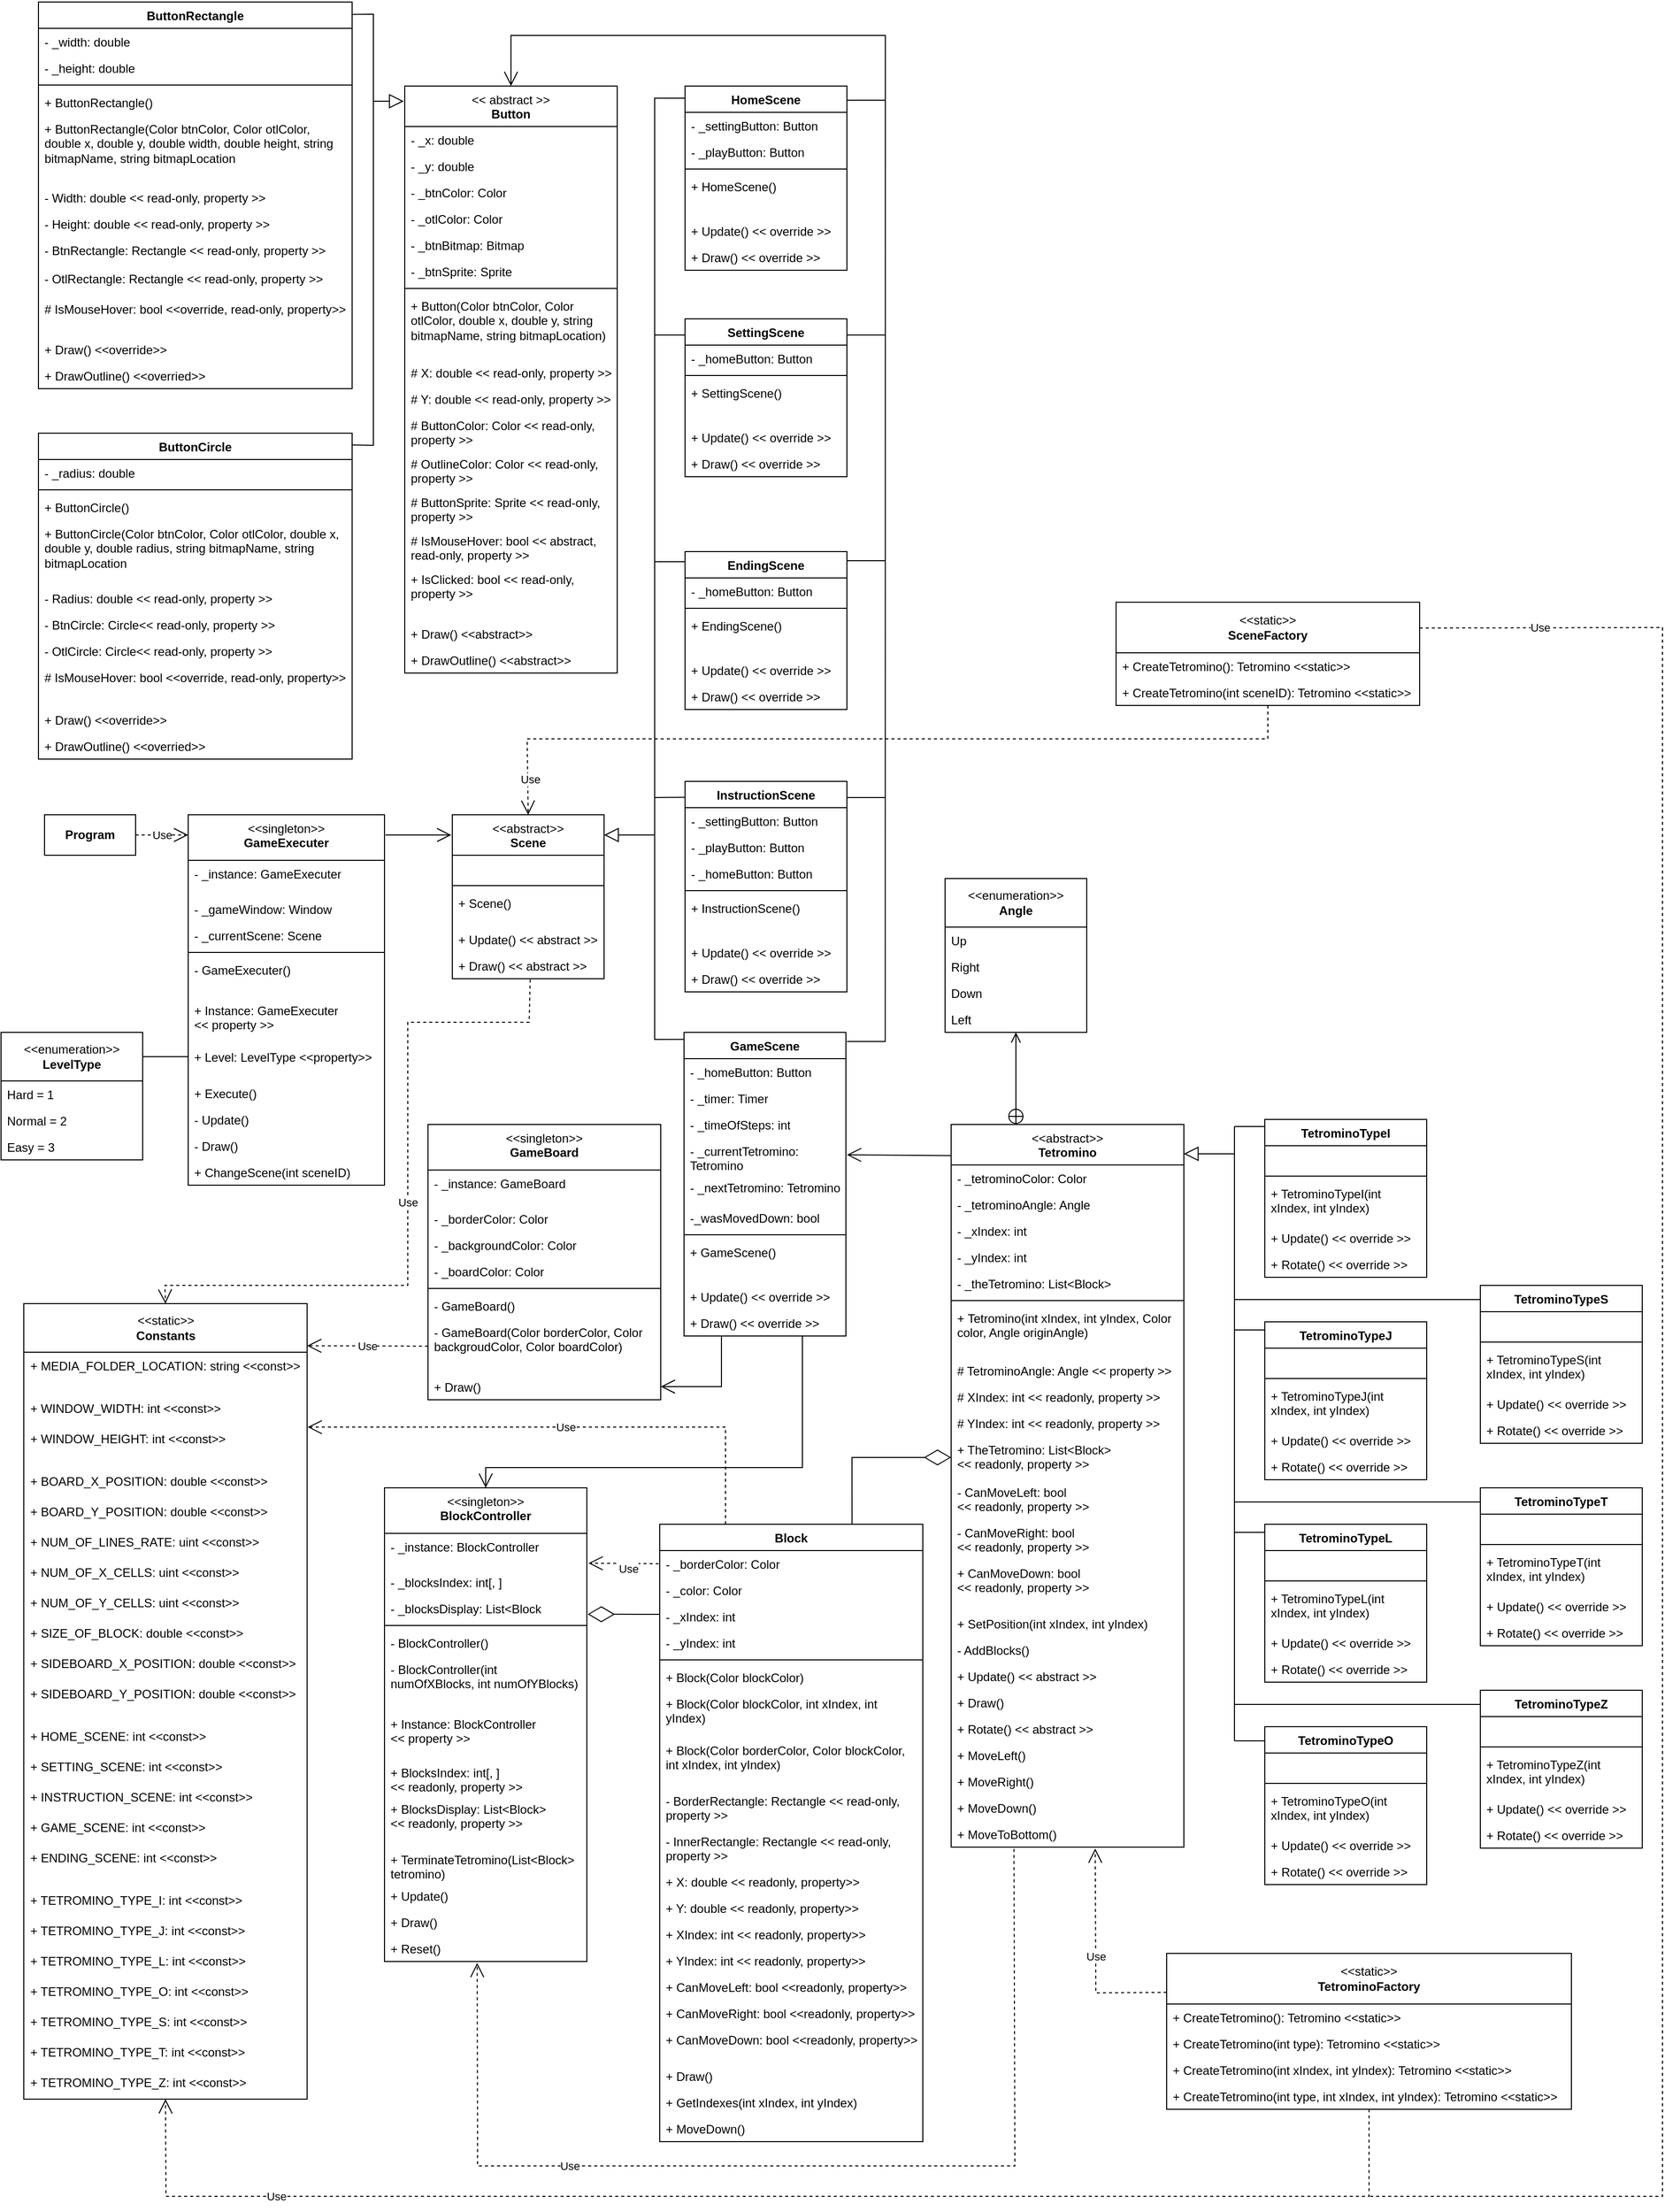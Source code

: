 <mxfile version="21.3.2" type="device">
  <diagram name="Page-1" id="ufo3Sokbn5prKhNJ6vZi">
    <mxGraphModel dx="1750" dy="2132" grid="1" gridSize="10" guides="1" tooltips="1" connect="1" arrows="1" fold="1" page="1" pageScale="1" pageWidth="850" pageHeight="1100" math="0" shadow="0">
      <root>
        <mxCell id="0" />
        <mxCell id="1" parent="0" />
        <mxCell id="WGFcp0DrBfGNk7mBfVCV-1" value="&lt;span style=&quot;font-weight: normal;&quot;&gt;&amp;lt;&amp;lt;singleton&amp;gt;&amp;gt;&lt;/span&gt;&lt;br&gt;GameExecuter" style="swimlane;fontStyle=1;align=center;verticalAlign=top;childLayout=stackLayout;horizontal=1;startSize=45;horizontalStack=0;resizeParent=1;resizeParentMax=0;resizeLast=0;collapsible=1;marginBottom=0;whiteSpace=wrap;html=1;" parent="1" vertex="1">
          <mxGeometry x="223" y="-285" width="194" height="366" as="geometry" />
        </mxCell>
        <mxCell id="WGFcp0DrBfGNk7mBfVCV-2" value="- _instance: GameExecuter" style="text;strokeColor=none;fillColor=none;align=left;verticalAlign=top;spacingLeft=4;spacingRight=4;overflow=hidden;rotatable=0;points=[[0,0.5],[1,0.5]];portConstraint=eastwest;whiteSpace=wrap;html=1;" parent="WGFcp0DrBfGNk7mBfVCV-1" vertex="1">
          <mxGeometry y="45" width="194" height="35" as="geometry" />
        </mxCell>
        <mxCell id="WGFcp0DrBfGNk7mBfVCV-6" value="- _gameWindow: Window" style="text;strokeColor=none;fillColor=none;align=left;verticalAlign=top;spacingLeft=4;spacingRight=4;overflow=hidden;rotatable=0;points=[[0,0.5],[1,0.5]];portConstraint=eastwest;whiteSpace=wrap;html=1;" parent="WGFcp0DrBfGNk7mBfVCV-1" vertex="1">
          <mxGeometry y="80" width="194" height="26" as="geometry" />
        </mxCell>
        <mxCell id="WGFcp0DrBfGNk7mBfVCV-7" value="- _currentScene: Scene" style="text;strokeColor=none;fillColor=none;align=left;verticalAlign=top;spacingLeft=4;spacingRight=4;overflow=hidden;rotatable=0;points=[[0,0.5],[1,0.5]];portConstraint=eastwest;whiteSpace=wrap;html=1;" parent="WGFcp0DrBfGNk7mBfVCV-1" vertex="1">
          <mxGeometry y="106" width="194" height="26" as="geometry" />
        </mxCell>
        <mxCell id="WGFcp0DrBfGNk7mBfVCV-3" value="" style="line;strokeWidth=1;fillColor=none;align=left;verticalAlign=middle;spacingTop=-1;spacingLeft=3;spacingRight=3;rotatable=0;labelPosition=right;points=[];portConstraint=eastwest;strokeColor=inherit;" parent="WGFcp0DrBfGNk7mBfVCV-1" vertex="1">
          <mxGeometry y="132" width="194" height="8" as="geometry" />
        </mxCell>
        <mxCell id="WGFcp0DrBfGNk7mBfVCV-4" value="- GameExecuter()" style="text;strokeColor=none;fillColor=none;align=left;verticalAlign=top;spacingLeft=4;spacingRight=4;overflow=hidden;rotatable=0;points=[[0,0.5],[1,0.5]];portConstraint=eastwest;whiteSpace=wrap;html=1;" parent="WGFcp0DrBfGNk7mBfVCV-1" vertex="1">
          <mxGeometry y="140" width="194" height="40" as="geometry" />
        </mxCell>
        <mxCell id="WGFcp0DrBfGNk7mBfVCV-66" value="+ Instance: GameExecuter &lt;br&gt;&amp;lt;&amp;lt; property &amp;gt;&amp;gt;" style="text;strokeColor=none;fillColor=none;align=left;verticalAlign=top;spacingLeft=4;spacingRight=4;overflow=hidden;rotatable=0;points=[[0,0.5],[1,0.5]];portConstraint=eastwest;whiteSpace=wrap;html=1;" parent="WGFcp0DrBfGNk7mBfVCV-1" vertex="1">
          <mxGeometry y="180" width="194" height="46" as="geometry" />
        </mxCell>
        <mxCell id="WGFcp0DrBfGNk7mBfVCV-153" value="+ Level: LevelType &amp;lt;&amp;lt;property&amp;gt;&amp;gt;" style="text;strokeColor=none;fillColor=none;align=left;verticalAlign=top;spacingLeft=4;spacingRight=4;overflow=hidden;rotatable=0;points=[[0,0.5],[1,0.5]];portConstraint=eastwest;whiteSpace=wrap;html=1;" parent="WGFcp0DrBfGNk7mBfVCV-1" vertex="1">
          <mxGeometry y="226" width="194" height="36" as="geometry" />
        </mxCell>
        <mxCell id="WGFcp0DrBfGNk7mBfVCV-9" value="+ Execute()" style="text;strokeColor=none;fillColor=none;align=left;verticalAlign=top;spacingLeft=4;spacingRight=4;overflow=hidden;rotatable=0;points=[[0,0.5],[1,0.5]];portConstraint=eastwest;whiteSpace=wrap;html=1;" parent="WGFcp0DrBfGNk7mBfVCV-1" vertex="1">
          <mxGeometry y="262" width="194" height="26" as="geometry" />
        </mxCell>
        <mxCell id="WGFcp0DrBfGNk7mBfVCV-10" value="- Update()" style="text;strokeColor=none;fillColor=none;align=left;verticalAlign=top;spacingLeft=4;spacingRight=4;overflow=hidden;rotatable=0;points=[[0,0.5],[1,0.5]];portConstraint=eastwest;whiteSpace=wrap;html=1;" parent="WGFcp0DrBfGNk7mBfVCV-1" vertex="1">
          <mxGeometry y="288" width="194" height="26" as="geometry" />
        </mxCell>
        <mxCell id="WGFcp0DrBfGNk7mBfVCV-11" value="- Draw()" style="text;strokeColor=none;fillColor=none;align=left;verticalAlign=top;spacingLeft=4;spacingRight=4;overflow=hidden;rotatable=0;points=[[0,0.5],[1,0.5]];portConstraint=eastwest;whiteSpace=wrap;html=1;" parent="WGFcp0DrBfGNk7mBfVCV-1" vertex="1">
          <mxGeometry y="314" width="194" height="26" as="geometry" />
        </mxCell>
        <mxCell id="WGFcp0DrBfGNk7mBfVCV-12" value="+ ChangeScene(int sceneID)" style="text;strokeColor=none;fillColor=none;align=left;verticalAlign=top;spacingLeft=4;spacingRight=4;overflow=hidden;rotatable=0;points=[[0,0.5],[1,0.5]];portConstraint=eastwest;whiteSpace=wrap;html=1;" parent="WGFcp0DrBfGNk7mBfVCV-1" vertex="1">
          <mxGeometry y="340" width="194" height="26" as="geometry" />
        </mxCell>
        <mxCell id="WGFcp0DrBfGNk7mBfVCV-13" value="&lt;b&gt;Program&lt;/b&gt;" style="html=1;whiteSpace=wrap;" parent="1" vertex="1">
          <mxGeometry x="81" y="-285" width="90" height="40" as="geometry" />
        </mxCell>
        <mxCell id="WGFcp0DrBfGNk7mBfVCV-14" value="Use" style="endArrow=open;endSize=12;dashed=1;html=1;rounded=0;exitX=1;exitY=0.5;exitDx=0;exitDy=0;" parent="1" source="WGFcp0DrBfGNk7mBfVCV-13" edge="1">
          <mxGeometry width="160" relative="1" as="geometry">
            <mxPoint x="443" y="-165" as="sourcePoint" />
            <mxPoint x="223" y="-265" as="targetPoint" />
          </mxGeometry>
        </mxCell>
        <mxCell id="WGFcp0DrBfGNk7mBfVCV-20" value="" style="endArrow=open;endFill=1;endSize=12;html=1;rounded=0;" parent="1" edge="1">
          <mxGeometry width="160" relative="1" as="geometry">
            <mxPoint x="418" y="-265" as="sourcePoint" />
            <mxPoint x="483" y="-265" as="targetPoint" />
          </mxGeometry>
        </mxCell>
        <mxCell id="WGFcp0DrBfGNk7mBfVCV-21" value="EndingScene" style="swimlane;fontStyle=1;align=center;verticalAlign=top;childLayout=stackLayout;horizontal=1;startSize=26;horizontalStack=0;resizeParent=1;resizeParentMax=0;resizeLast=0;collapsible=1;marginBottom=0;whiteSpace=wrap;html=1;" parent="1" vertex="1">
          <mxGeometry x="714" y="-545" width="160" height="156" as="geometry" />
        </mxCell>
        <mxCell id="WGFcp0DrBfGNk7mBfVCV-22" value="- _homeButton: Button" style="text;strokeColor=none;fillColor=none;align=left;verticalAlign=top;spacingLeft=4;spacingRight=4;overflow=hidden;rotatable=0;points=[[0,0.5],[1,0.5]];portConstraint=eastwest;whiteSpace=wrap;html=1;" parent="WGFcp0DrBfGNk7mBfVCV-21" vertex="1">
          <mxGeometry y="26" width="160" height="26" as="geometry" />
        </mxCell>
        <mxCell id="WGFcp0DrBfGNk7mBfVCV-23" value="" style="line;strokeWidth=1;fillColor=none;align=left;verticalAlign=middle;spacingTop=-1;spacingLeft=3;spacingRight=3;rotatable=0;labelPosition=right;points=[];portConstraint=eastwest;strokeColor=inherit;" parent="WGFcp0DrBfGNk7mBfVCV-21" vertex="1">
          <mxGeometry y="52" width="160" height="8" as="geometry" />
        </mxCell>
        <mxCell id="WGFcp0DrBfGNk7mBfVCV-24" value="+ EndingScene()" style="text;strokeColor=none;fillColor=none;align=left;verticalAlign=top;spacingLeft=4;spacingRight=4;overflow=hidden;rotatable=0;points=[[0,0.5],[1,0.5]];portConstraint=eastwest;whiteSpace=wrap;html=1;" parent="WGFcp0DrBfGNk7mBfVCV-21" vertex="1">
          <mxGeometry y="60" width="160" height="44" as="geometry" />
        </mxCell>
        <mxCell id="WGFcp0DrBfGNk7mBfVCV-26" value="+ Update() &amp;lt;&amp;lt; override &amp;gt;&amp;gt;" style="text;strokeColor=none;fillColor=none;align=left;verticalAlign=top;spacingLeft=4;spacingRight=4;overflow=hidden;rotatable=0;points=[[0,0.5],[1,0.5]];portConstraint=eastwest;whiteSpace=wrap;html=1;" parent="WGFcp0DrBfGNk7mBfVCV-21" vertex="1">
          <mxGeometry y="104" width="160" height="26" as="geometry" />
        </mxCell>
        <mxCell id="WGFcp0DrBfGNk7mBfVCV-27" value="+ Draw() &amp;lt;&amp;lt; override &amp;gt;&amp;gt;" style="text;strokeColor=none;fillColor=none;align=left;verticalAlign=top;spacingLeft=4;spacingRight=4;overflow=hidden;rotatable=0;points=[[0,0.5],[1,0.5]];portConstraint=eastwest;whiteSpace=wrap;html=1;" parent="WGFcp0DrBfGNk7mBfVCV-21" vertex="1">
          <mxGeometry y="130" width="160" height="26" as="geometry" />
        </mxCell>
        <mxCell id="WGFcp0DrBfGNk7mBfVCV-28" value="InstructionScene" style="swimlane;fontStyle=1;align=center;verticalAlign=top;childLayout=stackLayout;horizontal=1;startSize=26;horizontalStack=0;resizeParent=1;resizeParentMax=0;resizeLast=0;collapsible=1;marginBottom=0;whiteSpace=wrap;html=1;" parent="1" vertex="1">
          <mxGeometry x="714" y="-318" width="160" height="208" as="geometry" />
        </mxCell>
        <mxCell id="WGFcp0DrBfGNk7mBfVCV-29" value="- _settingButton: Button" style="text;strokeColor=none;fillColor=none;align=left;verticalAlign=top;spacingLeft=4;spacingRight=4;overflow=hidden;rotatable=0;points=[[0,0.5],[1,0.5]];portConstraint=eastwest;whiteSpace=wrap;html=1;" parent="WGFcp0DrBfGNk7mBfVCV-28" vertex="1">
          <mxGeometry y="26" width="160" height="26" as="geometry" />
        </mxCell>
        <mxCell id="WGFcp0DrBfGNk7mBfVCV-30" value="- _playButton: Button" style="text;strokeColor=none;fillColor=none;align=left;verticalAlign=top;spacingLeft=4;spacingRight=4;overflow=hidden;rotatable=0;points=[[0,0.5],[1,0.5]];portConstraint=eastwest;whiteSpace=wrap;html=1;" parent="WGFcp0DrBfGNk7mBfVCV-28" vertex="1">
          <mxGeometry y="52" width="160" height="26" as="geometry" />
        </mxCell>
        <mxCell id="WGFcp0DrBfGNk7mBfVCV-90" value="- _homeButton: Button" style="text;strokeColor=none;fillColor=none;align=left;verticalAlign=top;spacingLeft=4;spacingRight=4;overflow=hidden;rotatable=0;points=[[0,0.5],[1,0.5]];portConstraint=eastwest;whiteSpace=wrap;html=1;" parent="WGFcp0DrBfGNk7mBfVCV-28" vertex="1">
          <mxGeometry y="78" width="160" height="26" as="geometry" />
        </mxCell>
        <mxCell id="WGFcp0DrBfGNk7mBfVCV-31" value="" style="line;strokeWidth=1;fillColor=none;align=left;verticalAlign=middle;spacingTop=-1;spacingLeft=3;spacingRight=3;rotatable=0;labelPosition=right;points=[];portConstraint=eastwest;strokeColor=inherit;" parent="WGFcp0DrBfGNk7mBfVCV-28" vertex="1">
          <mxGeometry y="104" width="160" height="8" as="geometry" />
        </mxCell>
        <mxCell id="WGFcp0DrBfGNk7mBfVCV-32" value="+ InstructionScene()" style="text;strokeColor=none;fillColor=none;align=left;verticalAlign=top;spacingLeft=4;spacingRight=4;overflow=hidden;rotatable=0;points=[[0,0.5],[1,0.5]];portConstraint=eastwest;whiteSpace=wrap;html=1;" parent="WGFcp0DrBfGNk7mBfVCV-28" vertex="1">
          <mxGeometry y="112" width="160" height="44" as="geometry" />
        </mxCell>
        <mxCell id="WGFcp0DrBfGNk7mBfVCV-33" value="+ Update() &amp;lt;&amp;lt; override &amp;gt;&amp;gt;" style="text;strokeColor=none;fillColor=none;align=left;verticalAlign=top;spacingLeft=4;spacingRight=4;overflow=hidden;rotatable=0;points=[[0,0.5],[1,0.5]];portConstraint=eastwest;whiteSpace=wrap;html=1;" parent="WGFcp0DrBfGNk7mBfVCV-28" vertex="1">
          <mxGeometry y="156" width="160" height="26" as="geometry" />
        </mxCell>
        <mxCell id="WGFcp0DrBfGNk7mBfVCV-34" value="+ Draw() &amp;lt;&amp;lt; override &amp;gt;&amp;gt;" style="text;strokeColor=none;fillColor=none;align=left;verticalAlign=top;spacingLeft=4;spacingRight=4;overflow=hidden;rotatable=0;points=[[0,0.5],[1,0.5]];portConstraint=eastwest;whiteSpace=wrap;html=1;" parent="WGFcp0DrBfGNk7mBfVCV-28" vertex="1">
          <mxGeometry y="182" width="160" height="26" as="geometry" />
        </mxCell>
        <mxCell id="WGFcp0DrBfGNk7mBfVCV-35" value="GameScene" style="swimlane;fontStyle=1;align=center;verticalAlign=top;childLayout=stackLayout;horizontal=1;startSize=26;horizontalStack=0;resizeParent=1;resizeParentMax=0;resizeLast=0;collapsible=1;marginBottom=0;whiteSpace=wrap;html=1;" parent="1" vertex="1">
          <mxGeometry x="713" y="-70" width="160" height="300" as="geometry" />
        </mxCell>
        <mxCell id="WGFcp0DrBfGNk7mBfVCV-36" value="- _homeButton: Button" style="text;strokeColor=none;fillColor=none;align=left;verticalAlign=top;spacingLeft=4;spacingRight=4;overflow=hidden;rotatable=0;points=[[0,0.5],[1,0.5]];portConstraint=eastwest;whiteSpace=wrap;html=1;" parent="WGFcp0DrBfGNk7mBfVCV-35" vertex="1">
          <mxGeometry y="26" width="160" height="26" as="geometry" />
        </mxCell>
        <mxCell id="WGFcp0DrBfGNk7mBfVCV-147" value="- _timer: Timer" style="text;strokeColor=none;fillColor=none;align=left;verticalAlign=top;spacingLeft=4;spacingRight=4;overflow=hidden;rotatable=0;points=[[0,0.5],[1,0.5]];portConstraint=eastwest;whiteSpace=wrap;html=1;" parent="WGFcp0DrBfGNk7mBfVCV-35" vertex="1">
          <mxGeometry y="52" width="160" height="26" as="geometry" />
        </mxCell>
        <mxCell id="WGFcp0DrBfGNk7mBfVCV-148" value="- _timeOfSteps: int" style="text;strokeColor=none;fillColor=none;align=left;verticalAlign=top;spacingLeft=4;spacingRight=4;overflow=hidden;rotatable=0;points=[[0,0.5],[1,0.5]];portConstraint=eastwest;whiteSpace=wrap;html=1;" parent="WGFcp0DrBfGNk7mBfVCV-35" vertex="1">
          <mxGeometry y="78" width="160" height="26" as="geometry" />
        </mxCell>
        <mxCell id="WGFcp0DrBfGNk7mBfVCV-37" value="- _currentTetromino: Tetromino" style="text;strokeColor=none;fillColor=none;align=left;verticalAlign=top;spacingLeft=4;spacingRight=4;overflow=hidden;rotatable=0;points=[[0,0.5],[1,0.5]];portConstraint=eastwest;whiteSpace=wrap;html=1;" parent="WGFcp0DrBfGNk7mBfVCV-35" vertex="1">
          <mxGeometry y="104" width="160" height="36" as="geometry" />
        </mxCell>
        <mxCell id="WGFcp0DrBfGNk7mBfVCV-151" value="- _nextTetromino: Tetromino" style="text;strokeColor=none;fillColor=none;align=left;verticalAlign=top;spacingLeft=4;spacingRight=4;overflow=hidden;rotatable=0;points=[[0,0.5],[1,0.5]];portConstraint=eastwest;whiteSpace=wrap;html=1;" parent="WGFcp0DrBfGNk7mBfVCV-35" vertex="1">
          <mxGeometry y="140" width="160" height="30" as="geometry" />
        </mxCell>
        <mxCell id="WGFcp0DrBfGNk7mBfVCV-152" value="-_wasMovedDown: bool" style="text;strokeColor=none;fillColor=none;align=left;verticalAlign=top;spacingLeft=4;spacingRight=4;overflow=hidden;rotatable=0;points=[[0,0.5],[1,0.5]];portConstraint=eastwest;whiteSpace=wrap;html=1;" parent="WGFcp0DrBfGNk7mBfVCV-35" vertex="1">
          <mxGeometry y="170" width="160" height="26" as="geometry" />
        </mxCell>
        <mxCell id="WGFcp0DrBfGNk7mBfVCV-38" value="" style="line;strokeWidth=1;fillColor=none;align=left;verticalAlign=middle;spacingTop=-1;spacingLeft=3;spacingRight=3;rotatable=0;labelPosition=right;points=[];portConstraint=eastwest;strokeColor=inherit;" parent="WGFcp0DrBfGNk7mBfVCV-35" vertex="1">
          <mxGeometry y="196" width="160" height="8" as="geometry" />
        </mxCell>
        <mxCell id="WGFcp0DrBfGNk7mBfVCV-39" value="+ GameScene()" style="text;strokeColor=none;fillColor=none;align=left;verticalAlign=top;spacingLeft=4;spacingRight=4;overflow=hidden;rotatable=0;points=[[0,0.5],[1,0.5]];portConstraint=eastwest;whiteSpace=wrap;html=1;" parent="WGFcp0DrBfGNk7mBfVCV-35" vertex="1">
          <mxGeometry y="204" width="160" height="44" as="geometry" />
        </mxCell>
        <mxCell id="WGFcp0DrBfGNk7mBfVCV-40" value="+ Update() &amp;lt;&amp;lt; override &amp;gt;&amp;gt;" style="text;strokeColor=none;fillColor=none;align=left;verticalAlign=top;spacingLeft=4;spacingRight=4;overflow=hidden;rotatable=0;points=[[0,0.5],[1,0.5]];portConstraint=eastwest;whiteSpace=wrap;html=1;" parent="WGFcp0DrBfGNk7mBfVCV-35" vertex="1">
          <mxGeometry y="248" width="160" height="26" as="geometry" />
        </mxCell>
        <mxCell id="WGFcp0DrBfGNk7mBfVCV-41" value="+ Draw() &amp;lt;&amp;lt; override &amp;gt;&amp;gt;" style="text;strokeColor=none;fillColor=none;align=left;verticalAlign=top;spacingLeft=4;spacingRight=4;overflow=hidden;rotatable=0;points=[[0,0.5],[1,0.5]];portConstraint=eastwest;whiteSpace=wrap;html=1;" parent="WGFcp0DrBfGNk7mBfVCV-35" vertex="1">
          <mxGeometry y="274" width="160" height="26" as="geometry" />
        </mxCell>
        <mxCell id="WGFcp0DrBfGNk7mBfVCV-43" value="SettingScene" style="swimlane;fontStyle=1;align=center;verticalAlign=top;childLayout=stackLayout;horizontal=1;startSize=26;horizontalStack=0;resizeParent=1;resizeParentMax=0;resizeLast=0;collapsible=1;marginBottom=0;whiteSpace=wrap;html=1;" parent="1" vertex="1">
          <mxGeometry x="714" y="-775" width="160" height="156" as="geometry" />
        </mxCell>
        <mxCell id="WGFcp0DrBfGNk7mBfVCV-44" value="- _homeButton: Button" style="text;strokeColor=none;fillColor=none;align=left;verticalAlign=top;spacingLeft=4;spacingRight=4;overflow=hidden;rotatable=0;points=[[0,0.5],[1,0.5]];portConstraint=eastwest;whiteSpace=wrap;html=1;" parent="WGFcp0DrBfGNk7mBfVCV-43" vertex="1">
          <mxGeometry y="26" width="160" height="26" as="geometry" />
        </mxCell>
        <mxCell id="WGFcp0DrBfGNk7mBfVCV-46" value="" style="line;strokeWidth=1;fillColor=none;align=left;verticalAlign=middle;spacingTop=-1;spacingLeft=3;spacingRight=3;rotatable=0;labelPosition=right;points=[];portConstraint=eastwest;strokeColor=inherit;" parent="WGFcp0DrBfGNk7mBfVCV-43" vertex="1">
          <mxGeometry y="52" width="160" height="8" as="geometry" />
        </mxCell>
        <mxCell id="WGFcp0DrBfGNk7mBfVCV-47" value="+ SettingScene()" style="text;strokeColor=none;fillColor=none;align=left;verticalAlign=top;spacingLeft=4;spacingRight=4;overflow=hidden;rotatable=0;points=[[0,0.5],[1,0.5]];portConstraint=eastwest;whiteSpace=wrap;html=1;" parent="WGFcp0DrBfGNk7mBfVCV-43" vertex="1">
          <mxGeometry y="60" width="160" height="44" as="geometry" />
        </mxCell>
        <mxCell id="WGFcp0DrBfGNk7mBfVCV-48" value="+ Update() &amp;lt;&amp;lt; override &amp;gt;&amp;gt;" style="text;strokeColor=none;fillColor=none;align=left;verticalAlign=top;spacingLeft=4;spacingRight=4;overflow=hidden;rotatable=0;points=[[0,0.5],[1,0.5]];portConstraint=eastwest;whiteSpace=wrap;html=1;" parent="WGFcp0DrBfGNk7mBfVCV-43" vertex="1">
          <mxGeometry y="104" width="160" height="26" as="geometry" />
        </mxCell>
        <mxCell id="WGFcp0DrBfGNk7mBfVCV-49" value="+ Draw() &amp;lt;&amp;lt; override &amp;gt;&amp;gt;" style="text;strokeColor=none;fillColor=none;align=left;verticalAlign=top;spacingLeft=4;spacingRight=4;overflow=hidden;rotatable=0;points=[[0,0.5],[1,0.5]];portConstraint=eastwest;whiteSpace=wrap;html=1;" parent="WGFcp0DrBfGNk7mBfVCV-43" vertex="1">
          <mxGeometry y="130" width="160" height="26" as="geometry" />
        </mxCell>
        <mxCell id="WGFcp0DrBfGNk7mBfVCV-50" value="HomeScene" style="swimlane;fontStyle=1;align=center;verticalAlign=top;childLayout=stackLayout;horizontal=1;startSize=26;horizontalStack=0;resizeParent=1;resizeParentMax=0;resizeLast=0;collapsible=1;marginBottom=0;whiteSpace=wrap;html=1;" parent="1" vertex="1">
          <mxGeometry x="714" y="-1005" width="160" height="182" as="geometry" />
        </mxCell>
        <mxCell id="WGFcp0DrBfGNk7mBfVCV-51" value="- _settingButton: Button" style="text;strokeColor=none;fillColor=none;align=left;verticalAlign=top;spacingLeft=4;spacingRight=4;overflow=hidden;rotatable=0;points=[[0,0.5],[1,0.5]];portConstraint=eastwest;whiteSpace=wrap;html=1;" parent="WGFcp0DrBfGNk7mBfVCV-50" vertex="1">
          <mxGeometry y="26" width="160" height="26" as="geometry" />
        </mxCell>
        <mxCell id="WGFcp0DrBfGNk7mBfVCV-52" value="- _playButton: Button" style="text;strokeColor=none;fillColor=none;align=left;verticalAlign=top;spacingLeft=4;spacingRight=4;overflow=hidden;rotatable=0;points=[[0,0.5],[1,0.5]];portConstraint=eastwest;whiteSpace=wrap;html=1;" parent="WGFcp0DrBfGNk7mBfVCV-50" vertex="1">
          <mxGeometry y="52" width="160" height="26" as="geometry" />
        </mxCell>
        <mxCell id="WGFcp0DrBfGNk7mBfVCV-53" value="" style="line;strokeWidth=1;fillColor=none;align=left;verticalAlign=middle;spacingTop=-1;spacingLeft=3;spacingRight=3;rotatable=0;labelPosition=right;points=[];portConstraint=eastwest;strokeColor=inherit;" parent="WGFcp0DrBfGNk7mBfVCV-50" vertex="1">
          <mxGeometry y="78" width="160" height="8" as="geometry" />
        </mxCell>
        <mxCell id="WGFcp0DrBfGNk7mBfVCV-54" value="+ HomeScene()" style="text;strokeColor=none;fillColor=none;align=left;verticalAlign=top;spacingLeft=4;spacingRight=4;overflow=hidden;rotatable=0;points=[[0,0.5],[1,0.5]];portConstraint=eastwest;whiteSpace=wrap;html=1;" parent="WGFcp0DrBfGNk7mBfVCV-50" vertex="1">
          <mxGeometry y="86" width="160" height="44" as="geometry" />
        </mxCell>
        <mxCell id="WGFcp0DrBfGNk7mBfVCV-55" value="+ Update() &amp;lt;&amp;lt; override &amp;gt;&amp;gt;" style="text;strokeColor=none;fillColor=none;align=left;verticalAlign=top;spacingLeft=4;spacingRight=4;overflow=hidden;rotatable=0;points=[[0,0.5],[1,0.5]];portConstraint=eastwest;whiteSpace=wrap;html=1;" parent="WGFcp0DrBfGNk7mBfVCV-50" vertex="1">
          <mxGeometry y="130" width="160" height="26" as="geometry" />
        </mxCell>
        <mxCell id="WGFcp0DrBfGNk7mBfVCV-56" value="+ Draw() &amp;lt;&amp;lt; override &amp;gt;&amp;gt;" style="text;strokeColor=none;fillColor=none;align=left;verticalAlign=top;spacingLeft=4;spacingRight=4;overflow=hidden;rotatable=0;points=[[0,0.5],[1,0.5]];portConstraint=eastwest;whiteSpace=wrap;html=1;" parent="WGFcp0DrBfGNk7mBfVCV-50" vertex="1">
          <mxGeometry y="156" width="160" height="26" as="geometry" />
        </mxCell>
        <mxCell id="WGFcp0DrBfGNk7mBfVCV-57" value="" style="endArrow=block;endFill=0;endSize=12;html=1;rounded=0;" parent="1" edge="1">
          <mxGeometry width="160" relative="1" as="geometry">
            <mxPoint x="684" y="-265" as="sourcePoint" />
            <mxPoint x="634" y="-265" as="targetPoint" />
          </mxGeometry>
        </mxCell>
        <mxCell id="WGFcp0DrBfGNk7mBfVCV-60" value="" style="endArrow=none;endFill=0;endSize=24;html=1;rounded=0;entryX=-0.003;entryY=0.076;entryDx=0;entryDy=0;entryPerimeter=0;" parent="1" target="WGFcp0DrBfGNk7mBfVCV-28" edge="1">
          <mxGeometry width="160" relative="1" as="geometry">
            <mxPoint x="684" y="-275" as="sourcePoint" />
            <mxPoint x="724" y="-365" as="targetPoint" />
            <Array as="points">
              <mxPoint x="684" y="-302" />
            </Array>
          </mxGeometry>
        </mxCell>
        <mxCell id="WGFcp0DrBfGNk7mBfVCV-62" value="" style="endArrow=none;endFill=0;endSize=24;html=1;rounded=0;" parent="1" edge="1">
          <mxGeometry width="160" relative="1" as="geometry">
            <mxPoint x="684" y="-278" as="sourcePoint" />
            <mxPoint x="714" y="-535" as="targetPoint" />
            <Array as="points">
              <mxPoint x="684" y="-535" />
            </Array>
          </mxGeometry>
        </mxCell>
        <mxCell id="WGFcp0DrBfGNk7mBfVCV-63" value="" style="endArrow=none;endFill=0;endSize=24;html=1;rounded=0;" parent="1" edge="1">
          <mxGeometry width="160" relative="1" as="geometry">
            <mxPoint x="684" y="-502" as="sourcePoint" />
            <mxPoint x="714" y="-759" as="targetPoint" />
            <Array as="points">
              <mxPoint x="684" y="-759" />
            </Array>
          </mxGeometry>
        </mxCell>
        <mxCell id="WGFcp0DrBfGNk7mBfVCV-64" value="" style="endArrow=none;endFill=0;endSize=24;html=1;rounded=0;" parent="1" edge="1">
          <mxGeometry width="160" relative="1" as="geometry">
            <mxPoint x="684" y="-736" as="sourcePoint" />
            <mxPoint x="714" y="-993" as="targetPoint" />
            <Array as="points">
              <mxPoint x="684" y="-993" />
            </Array>
          </mxGeometry>
        </mxCell>
        <mxCell id="WGFcp0DrBfGNk7mBfVCV-65" value="" style="endArrow=none;endFill=0;endSize=24;html=1;rounded=0;entryX=-0.003;entryY=0.109;entryDx=0;entryDy=0;entryPerimeter=0;" parent="1" edge="1">
          <mxGeometry width="160" relative="1" as="geometry">
            <mxPoint x="684" y="-276" as="sourcePoint" />
            <mxPoint x="713.52" y="-63.162" as="targetPoint" />
            <Array as="points">
              <mxPoint x="684" y="-63" />
            </Array>
          </mxGeometry>
        </mxCell>
        <mxCell id="WGFcp0DrBfGNk7mBfVCV-72" value="&lt;span style=&quot;font-weight: normal;&quot;&gt;&amp;lt;&amp;lt; abstract &amp;gt;&amp;gt;&lt;/span&gt;&lt;br&gt;Button" style="swimlane;fontStyle=1;align=center;verticalAlign=top;childLayout=stackLayout;horizontal=1;startSize=40;horizontalStack=0;resizeParent=1;resizeParentMax=0;resizeLast=0;collapsible=1;marginBottom=0;whiteSpace=wrap;html=1;" parent="1" vertex="1">
          <mxGeometry x="437" y="-1005" width="210" height="580" as="geometry" />
        </mxCell>
        <mxCell id="WGFcp0DrBfGNk7mBfVCV-73" value="- _x: double" style="text;strokeColor=none;fillColor=none;align=left;verticalAlign=top;spacingLeft=4;spacingRight=4;overflow=hidden;rotatable=0;points=[[0,0.5],[1,0.5]];portConstraint=eastwest;whiteSpace=wrap;html=1;" parent="WGFcp0DrBfGNk7mBfVCV-72" vertex="1">
          <mxGeometry y="40" width="210" height="26" as="geometry" />
        </mxCell>
        <mxCell id="WGFcp0DrBfGNk7mBfVCV-77" value="- _y: double" style="text;strokeColor=none;fillColor=none;align=left;verticalAlign=top;spacingLeft=4;spacingRight=4;overflow=hidden;rotatable=0;points=[[0,0.5],[1,0.5]];portConstraint=eastwest;whiteSpace=wrap;html=1;" parent="WGFcp0DrBfGNk7mBfVCV-72" vertex="1">
          <mxGeometry y="66" width="210" height="26" as="geometry" />
        </mxCell>
        <mxCell id="WGFcp0DrBfGNk7mBfVCV-80" value="- _btnColor: Color" style="text;strokeColor=none;fillColor=none;align=left;verticalAlign=top;spacingLeft=4;spacingRight=4;overflow=hidden;rotatable=0;points=[[0,0.5],[1,0.5]];portConstraint=eastwest;whiteSpace=wrap;html=1;" parent="WGFcp0DrBfGNk7mBfVCV-72" vertex="1">
          <mxGeometry y="92" width="210" height="26" as="geometry" />
        </mxCell>
        <mxCell id="WGFcp0DrBfGNk7mBfVCV-81" value="- _otlColor: Color" style="text;strokeColor=none;fillColor=none;align=left;verticalAlign=top;spacingLeft=4;spacingRight=4;overflow=hidden;rotatable=0;points=[[0,0.5],[1,0.5]];portConstraint=eastwest;whiteSpace=wrap;html=1;" parent="WGFcp0DrBfGNk7mBfVCV-72" vertex="1">
          <mxGeometry y="118" width="210" height="26" as="geometry" />
        </mxCell>
        <mxCell id="WGFcp0DrBfGNk7mBfVCV-78" value="- _btnBitmap: Bitmap" style="text;strokeColor=none;fillColor=none;align=left;verticalAlign=top;spacingLeft=4;spacingRight=4;overflow=hidden;rotatable=0;points=[[0,0.5],[1,0.5]];portConstraint=eastwest;whiteSpace=wrap;html=1;" parent="WGFcp0DrBfGNk7mBfVCV-72" vertex="1">
          <mxGeometry y="144" width="210" height="26" as="geometry" />
        </mxCell>
        <mxCell id="WGFcp0DrBfGNk7mBfVCV-79" value="- _btnSprite: Sprite" style="text;strokeColor=none;fillColor=none;align=left;verticalAlign=top;spacingLeft=4;spacingRight=4;overflow=hidden;rotatable=0;points=[[0,0.5],[1,0.5]];portConstraint=eastwest;whiteSpace=wrap;html=1;" parent="WGFcp0DrBfGNk7mBfVCV-72" vertex="1">
          <mxGeometry y="170" width="210" height="26" as="geometry" />
        </mxCell>
        <mxCell id="WGFcp0DrBfGNk7mBfVCV-74" value="" style="line;strokeWidth=1;fillColor=none;align=left;verticalAlign=middle;spacingTop=-1;spacingLeft=3;spacingRight=3;rotatable=0;labelPosition=right;points=[];portConstraint=eastwest;strokeColor=inherit;" parent="WGFcp0DrBfGNk7mBfVCV-72" vertex="1">
          <mxGeometry y="196" width="210" height="8" as="geometry" />
        </mxCell>
        <mxCell id="WGFcp0DrBfGNk7mBfVCV-76" value="+ Button(Color btnColor, Color otlColor, double x, double y, string bitmapName, string bitmapLocation)" style="text;strokeColor=none;fillColor=none;align=left;verticalAlign=top;spacingLeft=4;spacingRight=4;overflow=hidden;rotatable=0;points=[[0,0.5],[1,0.5]];portConstraint=eastwest;whiteSpace=wrap;html=1;" parent="WGFcp0DrBfGNk7mBfVCV-72" vertex="1">
          <mxGeometry y="204" width="210" height="66" as="geometry" />
        </mxCell>
        <mxCell id="WGFcp0DrBfGNk7mBfVCV-82" value="# X: double &amp;lt;&amp;lt; read-only, property &amp;gt;&amp;gt;" style="text;strokeColor=none;fillColor=none;align=left;verticalAlign=top;spacingLeft=4;spacingRight=4;overflow=hidden;rotatable=0;points=[[0,0.5],[1,0.5]];portConstraint=eastwest;whiteSpace=wrap;html=1;" parent="WGFcp0DrBfGNk7mBfVCV-72" vertex="1">
          <mxGeometry y="270" width="210" height="26" as="geometry" />
        </mxCell>
        <mxCell id="WGFcp0DrBfGNk7mBfVCV-83" value="# Y: double &amp;lt;&amp;lt; read-only, property &amp;gt;&amp;gt;" style="text;strokeColor=none;fillColor=none;align=left;verticalAlign=top;spacingLeft=4;spacingRight=4;overflow=hidden;rotatable=0;points=[[0,0.5],[1,0.5]];portConstraint=eastwest;whiteSpace=wrap;html=1;" parent="WGFcp0DrBfGNk7mBfVCV-72" vertex="1">
          <mxGeometry y="296" width="210" height="26" as="geometry" />
        </mxCell>
        <mxCell id="WGFcp0DrBfGNk7mBfVCV-84" value="# ButtonColor: Color &amp;lt;&amp;lt; read-only, property &amp;gt;&amp;gt;" style="text;strokeColor=none;fillColor=none;align=left;verticalAlign=top;spacingLeft=4;spacingRight=4;overflow=hidden;rotatable=0;points=[[0,0.5],[1,0.5]];portConstraint=eastwest;whiteSpace=wrap;html=1;" parent="WGFcp0DrBfGNk7mBfVCV-72" vertex="1">
          <mxGeometry y="322" width="210" height="38" as="geometry" />
        </mxCell>
        <mxCell id="WGFcp0DrBfGNk7mBfVCV-85" value="# OutlineColor: Color &amp;lt;&amp;lt; read-only, property &amp;gt;&amp;gt;" style="text;strokeColor=none;fillColor=none;align=left;verticalAlign=top;spacingLeft=4;spacingRight=4;overflow=hidden;rotatable=0;points=[[0,0.5],[1,0.5]];portConstraint=eastwest;whiteSpace=wrap;html=1;" parent="WGFcp0DrBfGNk7mBfVCV-72" vertex="1">
          <mxGeometry y="360" width="210" height="38" as="geometry" />
        </mxCell>
        <mxCell id="WGFcp0DrBfGNk7mBfVCV-86" value="# ButtonSprite: Sprite &amp;lt;&amp;lt; read-only, property &amp;gt;&amp;gt;" style="text;strokeColor=none;fillColor=none;align=left;verticalAlign=top;spacingLeft=4;spacingRight=4;overflow=hidden;rotatable=0;points=[[0,0.5],[1,0.5]];portConstraint=eastwest;whiteSpace=wrap;html=1;" parent="WGFcp0DrBfGNk7mBfVCV-72" vertex="1">
          <mxGeometry y="398" width="210" height="38" as="geometry" />
        </mxCell>
        <mxCell id="WGFcp0DrBfGNk7mBfVCV-102" value="# IsMouseHover: bool &amp;lt;&amp;lt; abstract, read-only, property &amp;gt;&amp;gt;" style="text;strokeColor=none;fillColor=none;align=left;verticalAlign=top;spacingLeft=4;spacingRight=4;overflow=hidden;rotatable=0;points=[[0,0.5],[1,0.5]];portConstraint=eastwest;whiteSpace=wrap;html=1;" parent="WGFcp0DrBfGNk7mBfVCV-72" vertex="1">
          <mxGeometry y="436" width="210" height="38" as="geometry" />
        </mxCell>
        <mxCell id="WGFcp0DrBfGNk7mBfVCV-87" value="+ IsClicked: bool &amp;lt;&amp;lt; read-only, property &amp;gt;&amp;gt;" style="text;strokeColor=none;fillColor=none;align=left;verticalAlign=top;spacingLeft=4;spacingRight=4;overflow=hidden;rotatable=0;points=[[0,0.5],[1,0.5]];portConstraint=eastwest;whiteSpace=wrap;html=1;" parent="WGFcp0DrBfGNk7mBfVCV-72" vertex="1">
          <mxGeometry y="474" width="210" height="54" as="geometry" />
        </mxCell>
        <mxCell id="WGFcp0DrBfGNk7mBfVCV-89" value="+ Draw() &amp;lt;&amp;lt;abstract&amp;gt;&amp;gt;" style="text;strokeColor=none;fillColor=none;align=left;verticalAlign=top;spacingLeft=4;spacingRight=4;overflow=hidden;rotatable=0;points=[[0,0.5],[1,0.5]];portConstraint=eastwest;whiteSpace=wrap;html=1;" parent="WGFcp0DrBfGNk7mBfVCV-72" vertex="1">
          <mxGeometry y="528" width="210" height="26" as="geometry" />
        </mxCell>
        <mxCell id="WGFcp0DrBfGNk7mBfVCV-88" value="+ DrawOutline() &amp;lt;&amp;lt;abstract&amp;gt;&amp;gt;" style="text;strokeColor=none;fillColor=none;align=left;verticalAlign=top;spacingLeft=4;spacingRight=4;overflow=hidden;rotatable=0;points=[[0,0.5],[1,0.5]];portConstraint=eastwest;whiteSpace=wrap;html=1;" parent="WGFcp0DrBfGNk7mBfVCV-72" vertex="1">
          <mxGeometry y="554" width="210" height="26" as="geometry" />
        </mxCell>
        <mxCell id="WGFcp0DrBfGNk7mBfVCV-91" value="" style="endArrow=open;endFill=1;endSize=12;html=1;rounded=0;entryX=0.5;entryY=0;entryDx=0;entryDy=0;exitX=0.996;exitY=0.54;exitDx=0;exitDy=0;exitPerimeter=0;" parent="1" source="WGFcp0DrBfGNk7mBfVCV-146" target="WGFcp0DrBfGNk7mBfVCV-72" edge="1">
          <mxGeometry width="160" relative="1" as="geometry">
            <mxPoint x="912" y="-161" as="sourcePoint" />
            <mxPoint x="494" y="-265" as="targetPoint" />
            <Array as="points">
              <mxPoint x="912" y="-1055" />
              <mxPoint x="542" y="-1055" />
            </Array>
          </mxGeometry>
        </mxCell>
        <mxCell id="WGFcp0DrBfGNk7mBfVCV-92" value="" style="line;strokeWidth=1;fillColor=none;align=left;verticalAlign=middle;spacingTop=-1;spacingLeft=3;spacingRight=3;rotatable=0;labelPosition=right;points=[];portConstraint=eastwest;strokeColor=inherit;" parent="1" vertex="1">
          <mxGeometry x="874" y="-995" width="38" height="8" as="geometry" />
        </mxCell>
        <mxCell id="WGFcp0DrBfGNk7mBfVCV-93" value="" style="line;strokeWidth=1;fillColor=none;align=left;verticalAlign=middle;spacingTop=-1;spacingLeft=3;spacingRight=3;rotatable=0;labelPosition=right;points=[];portConstraint=eastwest;strokeColor=inherit;" parent="1" vertex="1">
          <mxGeometry x="874" y="-763" width="38" height="8" as="geometry" />
        </mxCell>
        <mxCell id="WGFcp0DrBfGNk7mBfVCV-94" value="" style="line;strokeWidth=1;fillColor=none;align=left;verticalAlign=middle;spacingTop=-1;spacingLeft=3;spacingRight=3;rotatable=0;labelPosition=right;points=[];portConstraint=eastwest;strokeColor=inherit;" parent="1" vertex="1">
          <mxGeometry x="874" y="-306" width="38" height="8" as="geometry" />
        </mxCell>
        <mxCell id="WGFcp0DrBfGNk7mBfVCV-95" value="" style="line;strokeWidth=1;fillColor=none;align=left;verticalAlign=middle;spacingTop=-1;spacingLeft=3;spacingRight=3;rotatable=0;labelPosition=right;points=[];portConstraint=eastwest;strokeColor=inherit;" parent="1" vertex="1">
          <mxGeometry x="874" y="-540" width="38" height="8" as="geometry" />
        </mxCell>
        <mxCell id="WGFcp0DrBfGNk7mBfVCV-96" value="ButtonRectangle" style="swimlane;fontStyle=1;align=center;verticalAlign=top;childLayout=stackLayout;horizontal=1;startSize=26;horizontalStack=0;resizeParent=1;resizeParentMax=0;resizeLast=0;collapsible=1;marginBottom=0;whiteSpace=wrap;html=1;" parent="1" vertex="1">
          <mxGeometry x="75" y="-1088" width="310" height="382" as="geometry" />
        </mxCell>
        <mxCell id="WGFcp0DrBfGNk7mBfVCV-97" value="- _width: double" style="text;strokeColor=none;fillColor=none;align=left;verticalAlign=top;spacingLeft=4;spacingRight=4;overflow=hidden;rotatable=0;points=[[0,0.5],[1,0.5]];portConstraint=eastwest;whiteSpace=wrap;html=1;" parent="WGFcp0DrBfGNk7mBfVCV-96" vertex="1">
          <mxGeometry y="26" width="310" height="26" as="geometry" />
        </mxCell>
        <mxCell id="WGFcp0DrBfGNk7mBfVCV-100" value="- _height: double" style="text;strokeColor=none;fillColor=none;align=left;verticalAlign=top;spacingLeft=4;spacingRight=4;overflow=hidden;rotatable=0;points=[[0,0.5],[1,0.5]];portConstraint=eastwest;whiteSpace=wrap;html=1;" parent="WGFcp0DrBfGNk7mBfVCV-96" vertex="1">
          <mxGeometry y="52" width="310" height="26" as="geometry" />
        </mxCell>
        <mxCell id="WGFcp0DrBfGNk7mBfVCV-98" value="" style="line;strokeWidth=1;fillColor=none;align=left;verticalAlign=middle;spacingTop=-1;spacingLeft=3;spacingRight=3;rotatable=0;labelPosition=right;points=[];portConstraint=eastwest;strokeColor=inherit;" parent="WGFcp0DrBfGNk7mBfVCV-96" vertex="1">
          <mxGeometry y="78" width="310" height="8" as="geometry" />
        </mxCell>
        <mxCell id="WGFcp0DrBfGNk7mBfVCV-99" value="+ ButtonRectangle()" style="text;strokeColor=none;fillColor=none;align=left;verticalAlign=top;spacingLeft=4;spacingRight=4;overflow=hidden;rotatable=0;points=[[0,0.5],[1,0.5]];portConstraint=eastwest;whiteSpace=wrap;html=1;" parent="WGFcp0DrBfGNk7mBfVCV-96" vertex="1">
          <mxGeometry y="86" width="310" height="26" as="geometry" />
        </mxCell>
        <mxCell id="WGFcp0DrBfGNk7mBfVCV-101" value="+ ButtonRectangle(Color btnColor, Color otlColor, double x, double y, double width, double height, string bitmapName, string bitmapLocation" style="text;strokeColor=none;fillColor=none;align=left;verticalAlign=top;spacingLeft=4;spacingRight=4;overflow=hidden;rotatable=0;points=[[0,0.5],[1,0.5]];portConstraint=eastwest;whiteSpace=wrap;html=1;" parent="WGFcp0DrBfGNk7mBfVCV-96" vertex="1">
          <mxGeometry y="112" width="310" height="68" as="geometry" />
        </mxCell>
        <mxCell id="WGFcp0DrBfGNk7mBfVCV-104" value="- Width: double &amp;lt;&amp;lt; read-only, property &amp;gt;&amp;gt;" style="text;strokeColor=none;fillColor=none;align=left;verticalAlign=top;spacingLeft=4;spacingRight=4;overflow=hidden;rotatable=0;points=[[0,0.5],[1,0.5]];portConstraint=eastwest;whiteSpace=wrap;html=1;" parent="WGFcp0DrBfGNk7mBfVCV-96" vertex="1">
          <mxGeometry y="180" width="310" height="26" as="geometry" />
        </mxCell>
        <mxCell id="WGFcp0DrBfGNk7mBfVCV-105" value="- Height: double &amp;lt;&amp;lt; read-only, property &amp;gt;&amp;gt;" style="text;strokeColor=none;fillColor=none;align=left;verticalAlign=top;spacingLeft=4;spacingRight=4;overflow=hidden;rotatable=0;points=[[0,0.5],[1,0.5]];portConstraint=eastwest;whiteSpace=wrap;html=1;" parent="WGFcp0DrBfGNk7mBfVCV-96" vertex="1">
          <mxGeometry y="206" width="310" height="26" as="geometry" />
        </mxCell>
        <mxCell id="WGFcp0DrBfGNk7mBfVCV-106" value="- BtnRectangle: Rectangle &amp;lt;&amp;lt; read-only, property &amp;gt;&amp;gt;" style="text;strokeColor=none;fillColor=none;align=left;verticalAlign=top;spacingLeft=4;spacingRight=4;overflow=hidden;rotatable=0;points=[[0,0.5],[1,0.5]];portConstraint=eastwest;whiteSpace=wrap;html=1;" parent="WGFcp0DrBfGNk7mBfVCV-96" vertex="1">
          <mxGeometry y="232" width="310" height="28" as="geometry" />
        </mxCell>
        <mxCell id="WGFcp0DrBfGNk7mBfVCV-108" value="- OtlRectangle: Rectangle &amp;lt;&amp;lt; read-only, property &amp;gt;&amp;gt;" style="text;strokeColor=none;fillColor=none;align=left;verticalAlign=top;spacingLeft=4;spacingRight=4;overflow=hidden;rotatable=0;points=[[0,0.5],[1,0.5]];portConstraint=eastwest;whiteSpace=wrap;html=1;" parent="WGFcp0DrBfGNk7mBfVCV-96" vertex="1">
          <mxGeometry y="260" width="310" height="30" as="geometry" />
        </mxCell>
        <mxCell id="WGFcp0DrBfGNk7mBfVCV-103" value="# IsMouseHover: bool &amp;lt;&amp;lt;override, read-only, property&amp;gt;&amp;gt;" style="text;strokeColor=none;fillColor=none;align=left;verticalAlign=top;spacingLeft=4;spacingRight=4;overflow=hidden;rotatable=0;points=[[0,0.5],[1,0.5]];portConstraint=eastwest;whiteSpace=wrap;html=1;" parent="WGFcp0DrBfGNk7mBfVCV-96" vertex="1">
          <mxGeometry y="290" width="310" height="40" as="geometry" />
        </mxCell>
        <mxCell id="WGFcp0DrBfGNk7mBfVCV-109" value="+ Draw() &amp;lt;&amp;lt;override&amp;gt;&amp;gt;" style="text;strokeColor=none;fillColor=none;align=left;verticalAlign=top;spacingLeft=4;spacingRight=4;overflow=hidden;rotatable=0;points=[[0,0.5],[1,0.5]];portConstraint=eastwest;whiteSpace=wrap;html=1;" parent="WGFcp0DrBfGNk7mBfVCV-96" vertex="1">
          <mxGeometry y="330" width="310" height="26" as="geometry" />
        </mxCell>
        <mxCell id="WGFcp0DrBfGNk7mBfVCV-110" value="+ DrawOutline() &amp;lt;&amp;lt;overried&amp;gt;&amp;gt;" style="text;strokeColor=none;fillColor=none;align=left;verticalAlign=top;spacingLeft=4;spacingRight=4;overflow=hidden;rotatable=0;points=[[0,0.5],[1,0.5]];portConstraint=eastwest;whiteSpace=wrap;html=1;" parent="WGFcp0DrBfGNk7mBfVCV-96" vertex="1">
          <mxGeometry y="356" width="310" height="26" as="geometry" />
        </mxCell>
        <mxCell id="WGFcp0DrBfGNk7mBfVCV-111" value="ButtonCircle" style="swimlane;fontStyle=1;align=center;verticalAlign=top;childLayout=stackLayout;horizontal=1;startSize=26;horizontalStack=0;resizeParent=1;resizeParentMax=0;resizeLast=0;collapsible=1;marginBottom=0;whiteSpace=wrap;html=1;" parent="1" vertex="1">
          <mxGeometry x="75" y="-662" width="310" height="322" as="geometry" />
        </mxCell>
        <mxCell id="WGFcp0DrBfGNk7mBfVCV-112" value="- _radius: double" style="text;strokeColor=none;fillColor=none;align=left;verticalAlign=top;spacingLeft=4;spacingRight=4;overflow=hidden;rotatable=0;points=[[0,0.5],[1,0.5]];portConstraint=eastwest;whiteSpace=wrap;html=1;" parent="WGFcp0DrBfGNk7mBfVCV-111" vertex="1">
          <mxGeometry y="26" width="310" height="26" as="geometry" />
        </mxCell>
        <mxCell id="WGFcp0DrBfGNk7mBfVCV-114" value="" style="line;strokeWidth=1;fillColor=none;align=left;verticalAlign=middle;spacingTop=-1;spacingLeft=3;spacingRight=3;rotatable=0;labelPosition=right;points=[];portConstraint=eastwest;strokeColor=inherit;" parent="WGFcp0DrBfGNk7mBfVCV-111" vertex="1">
          <mxGeometry y="52" width="310" height="8" as="geometry" />
        </mxCell>
        <mxCell id="WGFcp0DrBfGNk7mBfVCV-115" value="+ ButtonCircle()" style="text;strokeColor=none;fillColor=none;align=left;verticalAlign=top;spacingLeft=4;spacingRight=4;overflow=hidden;rotatable=0;points=[[0,0.5],[1,0.5]];portConstraint=eastwest;whiteSpace=wrap;html=1;" parent="WGFcp0DrBfGNk7mBfVCV-111" vertex="1">
          <mxGeometry y="60" width="310" height="26" as="geometry" />
        </mxCell>
        <mxCell id="WGFcp0DrBfGNk7mBfVCV-116" value="+ ButtonCircle(Color btnColor, Color otlColor, double x, double y, double radius, string bitmapName, string bitmapLocation" style="text;strokeColor=none;fillColor=none;align=left;verticalAlign=top;spacingLeft=4;spacingRight=4;overflow=hidden;rotatable=0;points=[[0,0.5],[1,0.5]];portConstraint=eastwest;whiteSpace=wrap;html=1;" parent="WGFcp0DrBfGNk7mBfVCV-111" vertex="1">
          <mxGeometry y="86" width="310" height="64" as="geometry" />
        </mxCell>
        <mxCell id="WGFcp0DrBfGNk7mBfVCV-117" value="- Radius: double &amp;lt;&amp;lt; read-only, property &amp;gt;&amp;gt;" style="text;strokeColor=none;fillColor=none;align=left;verticalAlign=top;spacingLeft=4;spacingRight=4;overflow=hidden;rotatable=0;points=[[0,0.5],[1,0.5]];portConstraint=eastwest;whiteSpace=wrap;html=1;" parent="WGFcp0DrBfGNk7mBfVCV-111" vertex="1">
          <mxGeometry y="150" width="310" height="26" as="geometry" />
        </mxCell>
        <mxCell id="WGFcp0DrBfGNk7mBfVCV-125" value="- BtnCircle: Circle&amp;lt;&amp;lt; read-only, property &amp;gt;&amp;gt;" style="text;strokeColor=none;fillColor=none;align=left;verticalAlign=top;spacingLeft=4;spacingRight=4;overflow=hidden;rotatable=0;points=[[0,0.5],[1,0.5]];portConstraint=eastwest;whiteSpace=wrap;html=1;" parent="WGFcp0DrBfGNk7mBfVCV-111" vertex="1">
          <mxGeometry y="176" width="310" height="26" as="geometry" />
        </mxCell>
        <mxCell id="WGFcp0DrBfGNk7mBfVCV-126" value="- OtlCircle: Circle&amp;lt;&amp;lt; read-only, property &amp;gt;&amp;gt;" style="text;strokeColor=none;fillColor=none;align=left;verticalAlign=top;spacingLeft=4;spacingRight=4;overflow=hidden;rotatable=0;points=[[0,0.5],[1,0.5]];portConstraint=eastwest;whiteSpace=wrap;html=1;" parent="WGFcp0DrBfGNk7mBfVCV-111" vertex="1">
          <mxGeometry y="202" width="310" height="26" as="geometry" />
        </mxCell>
        <mxCell id="WGFcp0DrBfGNk7mBfVCV-121" value="# IsMouseHover: bool &amp;lt;&amp;lt;override, read-only, property&amp;gt;&amp;gt;" style="text;strokeColor=none;fillColor=none;align=left;verticalAlign=top;spacingLeft=4;spacingRight=4;overflow=hidden;rotatable=0;points=[[0,0.5],[1,0.5]];portConstraint=eastwest;whiteSpace=wrap;html=1;" parent="WGFcp0DrBfGNk7mBfVCV-111" vertex="1">
          <mxGeometry y="228" width="310" height="42" as="geometry" />
        </mxCell>
        <mxCell id="WGFcp0DrBfGNk7mBfVCV-122" value="+ Draw() &amp;lt;&amp;lt;override&amp;gt;&amp;gt;" style="text;strokeColor=none;fillColor=none;align=left;verticalAlign=top;spacingLeft=4;spacingRight=4;overflow=hidden;rotatable=0;points=[[0,0.5],[1,0.5]];portConstraint=eastwest;whiteSpace=wrap;html=1;" parent="WGFcp0DrBfGNk7mBfVCV-111" vertex="1">
          <mxGeometry y="270" width="310" height="26" as="geometry" />
        </mxCell>
        <mxCell id="WGFcp0DrBfGNk7mBfVCV-123" value="+ DrawOutline() &amp;lt;&amp;lt;overried&amp;gt;&amp;gt;" style="text;strokeColor=none;fillColor=none;align=left;verticalAlign=top;spacingLeft=4;spacingRight=4;overflow=hidden;rotatable=0;points=[[0,0.5],[1,0.5]];portConstraint=eastwest;whiteSpace=wrap;html=1;" parent="WGFcp0DrBfGNk7mBfVCV-111" vertex="1">
          <mxGeometry y="296" width="310" height="26" as="geometry" />
        </mxCell>
        <mxCell id="WGFcp0DrBfGNk7mBfVCV-129" value="" style="endArrow=none;endFill=0;endSize=24;html=1;rounded=0;exitX=1.001;exitY=0.036;exitDx=0;exitDy=0;exitPerimeter=0;" parent="1" source="WGFcp0DrBfGNk7mBfVCV-111" edge="1">
          <mxGeometry width="160" relative="1" as="geometry">
            <mxPoint x="386" y="-650" as="sourcePoint" />
            <mxPoint x="406" y="-990" as="targetPoint" />
            <Array as="points">
              <mxPoint x="406" y="-650" />
            </Array>
          </mxGeometry>
        </mxCell>
        <mxCell id="WGFcp0DrBfGNk7mBfVCV-130" value="" style="endArrow=block;endFill=0;endSize=12;html=1;rounded=0;exitX=1.002;exitY=0.032;exitDx=0;exitDy=0;exitPerimeter=0;" parent="1" source="WGFcp0DrBfGNk7mBfVCV-96" edge="1">
          <mxGeometry width="160" relative="1" as="geometry">
            <mxPoint x="326" y="-1040" as="sourcePoint" />
            <mxPoint x="436" y="-990" as="targetPoint" />
            <Array as="points">
              <mxPoint x="406" y="-1076" />
              <mxPoint x="406" y="-990" />
            </Array>
          </mxGeometry>
        </mxCell>
        <mxCell id="WGFcp0DrBfGNk7mBfVCV-136" value="&lt;span style=&quot;font-weight: normal;&quot;&gt;&amp;lt;&amp;lt;abstract&amp;gt;&amp;gt;&lt;/span&gt;&lt;br&gt;Scene" style="swimlane;fontStyle=1;align=center;verticalAlign=top;childLayout=stackLayout;horizontal=1;startSize=40;horizontalStack=0;resizeParent=1;resizeParentMax=0;resizeLast=0;collapsible=1;marginBottom=0;whiteSpace=wrap;html=1;" parent="1" vertex="1">
          <mxGeometry x="484" y="-285" width="150" height="162" as="geometry" />
        </mxCell>
        <mxCell id="WGFcp0DrBfGNk7mBfVCV-137" value="&amp;nbsp;" style="text;strokeColor=none;fillColor=none;align=left;verticalAlign=top;spacingLeft=4;spacingRight=4;overflow=hidden;rotatable=0;points=[[0,0.5],[1,0.5]];portConstraint=eastwest;whiteSpace=wrap;html=1;" parent="WGFcp0DrBfGNk7mBfVCV-136" vertex="1">
          <mxGeometry y="40" width="150" height="26" as="geometry" />
        </mxCell>
        <mxCell id="WGFcp0DrBfGNk7mBfVCV-138" value="" style="line;strokeWidth=1;fillColor=none;align=left;verticalAlign=middle;spacingTop=-1;spacingLeft=3;spacingRight=3;rotatable=0;labelPosition=right;points=[];portConstraint=eastwest;strokeColor=inherit;" parent="WGFcp0DrBfGNk7mBfVCV-136" vertex="1">
          <mxGeometry y="66" width="150" height="8" as="geometry" />
        </mxCell>
        <mxCell id="WGFcp0DrBfGNk7mBfVCV-139" value="+ Scene()" style="text;strokeColor=none;fillColor=none;align=left;verticalAlign=top;spacingLeft=4;spacingRight=4;overflow=hidden;rotatable=0;points=[[0,0.5],[1,0.5]];portConstraint=eastwest;whiteSpace=wrap;html=1;" parent="WGFcp0DrBfGNk7mBfVCV-136" vertex="1">
          <mxGeometry y="74" width="150" height="36" as="geometry" />
        </mxCell>
        <mxCell id="WGFcp0DrBfGNk7mBfVCV-144" value="+ Update() &amp;lt;&amp;lt; abstract &amp;gt;&amp;gt;" style="text;strokeColor=none;fillColor=none;align=left;verticalAlign=top;spacingLeft=4;spacingRight=4;overflow=hidden;rotatable=0;points=[[0,0.5],[1,0.5]];portConstraint=eastwest;whiteSpace=wrap;html=1;" parent="WGFcp0DrBfGNk7mBfVCV-136" vertex="1">
          <mxGeometry y="110" width="150" height="26" as="geometry" />
        </mxCell>
        <mxCell id="WGFcp0DrBfGNk7mBfVCV-145" value="+ Draw() &amp;lt;&amp;lt; abstract &amp;gt;&amp;gt;" style="text;strokeColor=none;fillColor=none;align=left;verticalAlign=top;spacingLeft=4;spacingRight=4;overflow=hidden;rotatable=0;points=[[0,0.5],[1,0.5]];portConstraint=eastwest;whiteSpace=wrap;html=1;" parent="WGFcp0DrBfGNk7mBfVCV-136" vertex="1">
          <mxGeometry y="136" width="150" height="26" as="geometry" />
        </mxCell>
        <mxCell id="WGFcp0DrBfGNk7mBfVCV-146" value="" style="line;strokeWidth=1;fillColor=none;align=left;verticalAlign=middle;spacingTop=-1;spacingLeft=3;spacingRight=3;rotatable=0;labelPosition=right;points=[];portConstraint=eastwest;strokeColor=inherit;" parent="1" vertex="1">
          <mxGeometry x="874" y="-65" width="38" height="8" as="geometry" />
        </mxCell>
        <mxCell id="WGFcp0DrBfGNk7mBfVCV-154" value="&lt;span style=&quot;font-weight: normal;&quot;&gt;&amp;lt;&amp;lt;abstract&amp;gt;&amp;gt;&lt;/span&gt;&lt;br&gt;Tetromino" style="swimlane;fontStyle=1;align=center;verticalAlign=top;childLayout=stackLayout;horizontal=1;startSize=40;horizontalStack=0;resizeParent=1;resizeParentMax=0;resizeLast=0;collapsible=1;marginBottom=0;whiteSpace=wrap;html=1;" parent="1" vertex="1">
          <mxGeometry x="977" y="21" width="230" height="714" as="geometry" />
        </mxCell>
        <mxCell id="WGFcp0DrBfGNk7mBfVCV-155" value="- _tetrominoColor: Color" style="text;strokeColor=none;fillColor=none;align=left;verticalAlign=top;spacingLeft=4;spacingRight=4;overflow=hidden;rotatable=0;points=[[0,0.5],[1,0.5]];portConstraint=eastwest;whiteSpace=wrap;html=1;" parent="WGFcp0DrBfGNk7mBfVCV-154" vertex="1">
          <mxGeometry y="40" width="230" height="26" as="geometry" />
        </mxCell>
        <mxCell id="WGFcp0DrBfGNk7mBfVCV-162" value="- _tetrominoAngle: Angle" style="text;strokeColor=none;fillColor=none;align=left;verticalAlign=top;spacingLeft=4;spacingRight=4;overflow=hidden;rotatable=0;points=[[0,0.5],[1,0.5]];portConstraint=eastwest;whiteSpace=wrap;html=1;" parent="WGFcp0DrBfGNk7mBfVCV-154" vertex="1">
          <mxGeometry y="66" width="230" height="26" as="geometry" />
        </mxCell>
        <mxCell id="WGFcp0DrBfGNk7mBfVCV-160" value="- _xIndex: int" style="text;strokeColor=none;fillColor=none;align=left;verticalAlign=top;spacingLeft=4;spacingRight=4;overflow=hidden;rotatable=0;points=[[0,0.5],[1,0.5]];portConstraint=eastwest;whiteSpace=wrap;html=1;" parent="WGFcp0DrBfGNk7mBfVCV-154" vertex="1">
          <mxGeometry y="92" width="230" height="26" as="geometry" />
        </mxCell>
        <mxCell id="WGFcp0DrBfGNk7mBfVCV-163" value="- _yIndex: int" style="text;strokeColor=none;fillColor=none;align=left;verticalAlign=top;spacingLeft=4;spacingRight=4;overflow=hidden;rotatable=0;points=[[0,0.5],[1,0.5]];portConstraint=eastwest;whiteSpace=wrap;html=1;" parent="WGFcp0DrBfGNk7mBfVCV-154" vertex="1">
          <mxGeometry y="118" width="230" height="26" as="geometry" />
        </mxCell>
        <mxCell id="WGFcp0DrBfGNk7mBfVCV-164" value="- _theTetromino: List&amp;lt;Block&amp;gt;" style="text;strokeColor=none;fillColor=none;align=left;verticalAlign=top;spacingLeft=4;spacingRight=4;overflow=hidden;rotatable=0;points=[[0,0.5],[1,0.5]];portConstraint=eastwest;whiteSpace=wrap;html=1;" parent="WGFcp0DrBfGNk7mBfVCV-154" vertex="1">
          <mxGeometry y="144" width="230" height="26" as="geometry" />
        </mxCell>
        <mxCell id="WGFcp0DrBfGNk7mBfVCV-156" value="" style="line;strokeWidth=1;fillColor=none;align=left;verticalAlign=middle;spacingTop=-1;spacingLeft=3;spacingRight=3;rotatable=0;labelPosition=right;points=[];portConstraint=eastwest;strokeColor=inherit;" parent="WGFcp0DrBfGNk7mBfVCV-154" vertex="1">
          <mxGeometry y="170" width="230" height="8" as="geometry" />
        </mxCell>
        <mxCell id="WGFcp0DrBfGNk7mBfVCV-157" value="+&amp;nbsp;Tetromino(int xIndex, int yIndex, Color color, Angle originAngle)" style="text;strokeColor=none;fillColor=none;align=left;verticalAlign=top;spacingLeft=4;spacingRight=4;overflow=hidden;rotatable=0;points=[[0,0.5],[1,0.5]];portConstraint=eastwest;whiteSpace=wrap;html=1;" parent="WGFcp0DrBfGNk7mBfVCV-154" vertex="1">
          <mxGeometry y="178" width="230" height="52" as="geometry" />
        </mxCell>
        <mxCell id="WGFcp0DrBfGNk7mBfVCV-167" value="# TetrominoAngle: Angle &amp;lt;&amp;lt; property &amp;gt;&amp;gt;" style="text;strokeColor=none;fillColor=none;align=left;verticalAlign=top;spacingLeft=4;spacingRight=4;overflow=hidden;rotatable=0;points=[[0,0.5],[1,0.5]];portConstraint=eastwest;whiteSpace=wrap;html=1;" parent="WGFcp0DrBfGNk7mBfVCV-154" vertex="1">
          <mxGeometry y="230" width="230" height="26" as="geometry" />
        </mxCell>
        <mxCell id="WGFcp0DrBfGNk7mBfVCV-168" value="# XIndex: int &amp;lt;&amp;lt; readonly, property &amp;gt;&amp;gt;" style="text;strokeColor=none;fillColor=none;align=left;verticalAlign=top;spacingLeft=4;spacingRight=4;overflow=hidden;rotatable=0;points=[[0,0.5],[1,0.5]];portConstraint=eastwest;whiteSpace=wrap;html=1;" parent="WGFcp0DrBfGNk7mBfVCV-154" vertex="1">
          <mxGeometry y="256" width="230" height="26" as="geometry" />
        </mxCell>
        <mxCell id="WGFcp0DrBfGNk7mBfVCV-169" value="# YIndex: int &amp;lt;&amp;lt; readonly, property &amp;gt;&amp;gt;" style="text;strokeColor=none;fillColor=none;align=left;verticalAlign=top;spacingLeft=4;spacingRight=4;overflow=hidden;rotatable=0;points=[[0,0.5],[1,0.5]];portConstraint=eastwest;whiteSpace=wrap;html=1;" parent="WGFcp0DrBfGNk7mBfVCV-154" vertex="1">
          <mxGeometry y="282" width="230" height="26" as="geometry" />
        </mxCell>
        <mxCell id="WGFcp0DrBfGNk7mBfVCV-170" value="+ TheTetromino: List&amp;lt;Block&amp;gt; &lt;br&gt;&amp;lt;&amp;lt; readonly, property &amp;gt;&amp;gt;" style="text;strokeColor=none;fillColor=none;align=left;verticalAlign=top;spacingLeft=4;spacingRight=4;overflow=hidden;rotatable=0;points=[[0,0.5],[1,0.5]];portConstraint=eastwest;whiteSpace=wrap;html=1;" parent="WGFcp0DrBfGNk7mBfVCV-154" vertex="1">
          <mxGeometry y="308" width="230" height="42" as="geometry" />
        </mxCell>
        <mxCell id="WGFcp0DrBfGNk7mBfVCV-172" value="- CanMoveLeft: bool &lt;br&gt;&amp;lt;&amp;lt; readonly, property &amp;gt;&amp;gt;" style="text;strokeColor=none;fillColor=none;align=left;verticalAlign=top;spacingLeft=4;spacingRight=4;overflow=hidden;rotatable=0;points=[[0,0.5],[1,0.5]];portConstraint=eastwest;whiteSpace=wrap;html=1;" parent="WGFcp0DrBfGNk7mBfVCV-154" vertex="1">
          <mxGeometry y="350" width="230" height="40" as="geometry" />
        </mxCell>
        <mxCell id="WGFcp0DrBfGNk7mBfVCV-173" value="- CanMoveRight: bool &lt;br&gt;&amp;lt;&amp;lt; readonly, property &amp;gt;&amp;gt;" style="text;strokeColor=none;fillColor=none;align=left;verticalAlign=top;spacingLeft=4;spacingRight=4;overflow=hidden;rotatable=0;points=[[0,0.5],[1,0.5]];portConstraint=eastwest;whiteSpace=wrap;html=1;" parent="WGFcp0DrBfGNk7mBfVCV-154" vertex="1">
          <mxGeometry y="390" width="230" height="40" as="geometry" />
        </mxCell>
        <mxCell id="WGFcp0DrBfGNk7mBfVCV-174" value="+ CanMoveDown: bool &lt;br&gt;&amp;lt;&amp;lt; readonly, property &amp;gt;&amp;gt;" style="text;strokeColor=none;fillColor=none;align=left;verticalAlign=top;spacingLeft=4;spacingRight=4;overflow=hidden;rotatable=0;points=[[0,0.5],[1,0.5]];portConstraint=eastwest;whiteSpace=wrap;html=1;" parent="WGFcp0DrBfGNk7mBfVCV-154" vertex="1">
          <mxGeometry y="430" width="230" height="50" as="geometry" />
        </mxCell>
        <mxCell id="WGFcp0DrBfGNk7mBfVCV-165" value="+ SetPosition(int xIndex, int yIndex)" style="text;strokeColor=none;fillColor=none;align=left;verticalAlign=top;spacingLeft=4;spacingRight=4;overflow=hidden;rotatable=0;points=[[0,0.5],[1,0.5]];portConstraint=eastwest;whiteSpace=wrap;html=1;" parent="WGFcp0DrBfGNk7mBfVCV-154" vertex="1">
          <mxGeometry y="480" width="230" height="26" as="geometry" />
        </mxCell>
        <mxCell id="WGFcp0DrBfGNk7mBfVCV-166" value="- AddBlocks()" style="text;strokeColor=none;fillColor=none;align=left;verticalAlign=top;spacingLeft=4;spacingRight=4;overflow=hidden;rotatable=0;points=[[0,0.5],[1,0.5]];portConstraint=eastwest;whiteSpace=wrap;html=1;" parent="WGFcp0DrBfGNk7mBfVCV-154" vertex="1">
          <mxGeometry y="506" width="230" height="26" as="geometry" />
        </mxCell>
        <mxCell id="WGFcp0DrBfGNk7mBfVCV-158" value="+ Update() &amp;lt;&amp;lt; abstract &amp;gt;&amp;gt;" style="text;strokeColor=none;fillColor=none;align=left;verticalAlign=top;spacingLeft=4;spacingRight=4;overflow=hidden;rotatable=0;points=[[0,0.5],[1,0.5]];portConstraint=eastwest;whiteSpace=wrap;html=1;" parent="WGFcp0DrBfGNk7mBfVCV-154" vertex="1">
          <mxGeometry y="532" width="230" height="26" as="geometry" />
        </mxCell>
        <mxCell id="WGFcp0DrBfGNk7mBfVCV-159" value="+ Draw()" style="text;strokeColor=none;fillColor=none;align=left;verticalAlign=top;spacingLeft=4;spacingRight=4;overflow=hidden;rotatable=0;points=[[0,0.5],[1,0.5]];portConstraint=eastwest;whiteSpace=wrap;html=1;" parent="WGFcp0DrBfGNk7mBfVCV-154" vertex="1">
          <mxGeometry y="558" width="230" height="26" as="geometry" />
        </mxCell>
        <mxCell id="WGFcp0DrBfGNk7mBfVCV-179" value="+ Rotate() &amp;lt;&amp;lt; abstract &amp;gt;&amp;gt;" style="text;strokeColor=none;fillColor=none;align=left;verticalAlign=top;spacingLeft=4;spacingRight=4;overflow=hidden;rotatable=0;points=[[0,0.5],[1,0.5]];portConstraint=eastwest;whiteSpace=wrap;html=1;" parent="WGFcp0DrBfGNk7mBfVCV-154" vertex="1">
          <mxGeometry y="584" width="230" height="26" as="geometry" />
        </mxCell>
        <mxCell id="WGFcp0DrBfGNk7mBfVCV-175" value="+ MoveLeft()" style="text;strokeColor=none;fillColor=none;align=left;verticalAlign=top;spacingLeft=4;spacingRight=4;overflow=hidden;rotatable=0;points=[[0,0.5],[1,0.5]];portConstraint=eastwest;whiteSpace=wrap;html=1;" parent="WGFcp0DrBfGNk7mBfVCV-154" vertex="1">
          <mxGeometry y="610" width="230" height="26" as="geometry" />
        </mxCell>
        <mxCell id="WGFcp0DrBfGNk7mBfVCV-176" value="+ MoveRight()" style="text;strokeColor=none;fillColor=none;align=left;verticalAlign=top;spacingLeft=4;spacingRight=4;overflow=hidden;rotatable=0;points=[[0,0.5],[1,0.5]];portConstraint=eastwest;whiteSpace=wrap;html=1;" parent="WGFcp0DrBfGNk7mBfVCV-154" vertex="1">
          <mxGeometry y="636" width="230" height="26" as="geometry" />
        </mxCell>
        <mxCell id="WGFcp0DrBfGNk7mBfVCV-177" value="+ MoveDown()" style="text;strokeColor=none;fillColor=none;align=left;verticalAlign=top;spacingLeft=4;spacingRight=4;overflow=hidden;rotatable=0;points=[[0,0.5],[1,0.5]];portConstraint=eastwest;whiteSpace=wrap;html=1;" parent="WGFcp0DrBfGNk7mBfVCV-154" vertex="1">
          <mxGeometry y="662" width="230" height="26" as="geometry" />
        </mxCell>
        <mxCell id="WGFcp0DrBfGNk7mBfVCV-178" value="+ MoveToBottom()" style="text;strokeColor=none;fillColor=none;align=left;verticalAlign=top;spacingLeft=4;spacingRight=4;overflow=hidden;rotatable=0;points=[[0,0.5],[1,0.5]];portConstraint=eastwest;whiteSpace=wrap;html=1;" parent="WGFcp0DrBfGNk7mBfVCV-154" vertex="1">
          <mxGeometry y="688" width="230" height="26" as="geometry" />
        </mxCell>
        <mxCell id="WGFcp0DrBfGNk7mBfVCV-171" value="" style="endArrow=open;endFill=1;endSize=12;html=1;rounded=0;entryX=1;entryY=0.5;entryDx=0;entryDy=0;exitX=-0.002;exitY=0.043;exitDx=0;exitDy=0;exitPerimeter=0;" parent="1" source="WGFcp0DrBfGNk7mBfVCV-154" edge="1">
          <mxGeometry width="160" relative="1" as="geometry">
            <mxPoint x="912" y="4" as="sourcePoint" />
            <mxPoint x="874" y="51" as="targetPoint" />
          </mxGeometry>
        </mxCell>
        <mxCell id="WGFcp0DrBfGNk7mBfVCV-180" value="TetrominoTypeI" style="swimlane;fontStyle=1;align=center;verticalAlign=top;childLayout=stackLayout;horizontal=1;startSize=26;horizontalStack=0;resizeParent=1;resizeParentMax=0;resizeLast=0;collapsible=1;marginBottom=0;whiteSpace=wrap;html=1;" parent="1" vertex="1">
          <mxGeometry x="1287" y="16" width="160" height="156" as="geometry" />
        </mxCell>
        <mxCell id="WGFcp0DrBfGNk7mBfVCV-181" value="&amp;nbsp;" style="text;strokeColor=none;fillColor=none;align=left;verticalAlign=top;spacingLeft=4;spacingRight=4;overflow=hidden;rotatable=0;points=[[0,0.5],[1,0.5]];portConstraint=eastwest;whiteSpace=wrap;html=1;" parent="WGFcp0DrBfGNk7mBfVCV-180" vertex="1">
          <mxGeometry y="26" width="160" height="26" as="geometry" />
        </mxCell>
        <mxCell id="WGFcp0DrBfGNk7mBfVCV-182" value="" style="line;strokeWidth=1;fillColor=none;align=left;verticalAlign=middle;spacingTop=-1;spacingLeft=3;spacingRight=3;rotatable=0;labelPosition=right;points=[];portConstraint=eastwest;strokeColor=inherit;" parent="WGFcp0DrBfGNk7mBfVCV-180" vertex="1">
          <mxGeometry y="52" width="160" height="8" as="geometry" />
        </mxCell>
        <mxCell id="WGFcp0DrBfGNk7mBfVCV-183" value="+ TetrominoTypeI(int xIndex, int yIndex)" style="text;strokeColor=none;fillColor=none;align=left;verticalAlign=top;spacingLeft=4;spacingRight=4;overflow=hidden;rotatable=0;points=[[0,0.5],[1,0.5]];portConstraint=eastwest;whiteSpace=wrap;html=1;" parent="WGFcp0DrBfGNk7mBfVCV-180" vertex="1">
          <mxGeometry y="60" width="160" height="44" as="geometry" />
        </mxCell>
        <mxCell id="WGFcp0DrBfGNk7mBfVCV-184" value="+ Update() &amp;lt;&amp;lt; override &amp;gt;&amp;gt;" style="text;strokeColor=none;fillColor=none;align=left;verticalAlign=top;spacingLeft=4;spacingRight=4;overflow=hidden;rotatable=0;points=[[0,0.5],[1,0.5]];portConstraint=eastwest;whiteSpace=wrap;html=1;" parent="WGFcp0DrBfGNk7mBfVCV-180" vertex="1">
          <mxGeometry y="104" width="160" height="26" as="geometry" />
        </mxCell>
        <mxCell id="WGFcp0DrBfGNk7mBfVCV-185" value="+ Rotate() &amp;lt;&amp;lt; override &amp;gt;&amp;gt;" style="text;strokeColor=none;fillColor=none;align=left;verticalAlign=top;spacingLeft=4;spacingRight=4;overflow=hidden;rotatable=0;points=[[0,0.5],[1,0.5]];portConstraint=eastwest;whiteSpace=wrap;html=1;" parent="WGFcp0DrBfGNk7mBfVCV-180" vertex="1">
          <mxGeometry y="130" width="160" height="26" as="geometry" />
        </mxCell>
        <mxCell id="WGFcp0DrBfGNk7mBfVCV-186" value="TetrominoTypeJ" style="swimlane;fontStyle=1;align=center;verticalAlign=top;childLayout=stackLayout;horizontal=1;startSize=26;horizontalStack=0;resizeParent=1;resizeParentMax=0;resizeLast=0;collapsible=1;marginBottom=0;whiteSpace=wrap;html=1;" parent="1" vertex="1">
          <mxGeometry x="1287" y="216" width="160" height="156" as="geometry" />
        </mxCell>
        <mxCell id="WGFcp0DrBfGNk7mBfVCV-187" value="&amp;nbsp;" style="text;strokeColor=none;fillColor=none;align=left;verticalAlign=top;spacingLeft=4;spacingRight=4;overflow=hidden;rotatable=0;points=[[0,0.5],[1,0.5]];portConstraint=eastwest;whiteSpace=wrap;html=1;" parent="WGFcp0DrBfGNk7mBfVCV-186" vertex="1">
          <mxGeometry y="26" width="160" height="26" as="geometry" />
        </mxCell>
        <mxCell id="WGFcp0DrBfGNk7mBfVCV-188" value="" style="line;strokeWidth=1;fillColor=none;align=left;verticalAlign=middle;spacingTop=-1;spacingLeft=3;spacingRight=3;rotatable=0;labelPosition=right;points=[];portConstraint=eastwest;strokeColor=inherit;" parent="WGFcp0DrBfGNk7mBfVCV-186" vertex="1">
          <mxGeometry y="52" width="160" height="8" as="geometry" />
        </mxCell>
        <mxCell id="WGFcp0DrBfGNk7mBfVCV-189" value="+ TetrominoTypeJ(int xIndex, int yIndex)" style="text;strokeColor=none;fillColor=none;align=left;verticalAlign=top;spacingLeft=4;spacingRight=4;overflow=hidden;rotatable=0;points=[[0,0.5],[1,0.5]];portConstraint=eastwest;whiteSpace=wrap;html=1;" parent="WGFcp0DrBfGNk7mBfVCV-186" vertex="1">
          <mxGeometry y="60" width="160" height="44" as="geometry" />
        </mxCell>
        <mxCell id="WGFcp0DrBfGNk7mBfVCV-190" value="+ Update() &amp;lt;&amp;lt; override &amp;gt;&amp;gt;" style="text;strokeColor=none;fillColor=none;align=left;verticalAlign=top;spacingLeft=4;spacingRight=4;overflow=hidden;rotatable=0;points=[[0,0.5],[1,0.5]];portConstraint=eastwest;whiteSpace=wrap;html=1;" parent="WGFcp0DrBfGNk7mBfVCV-186" vertex="1">
          <mxGeometry y="104" width="160" height="26" as="geometry" />
        </mxCell>
        <mxCell id="WGFcp0DrBfGNk7mBfVCV-191" value="+ Rotate() &amp;lt;&amp;lt; override &amp;gt;&amp;gt;" style="text;strokeColor=none;fillColor=none;align=left;verticalAlign=top;spacingLeft=4;spacingRight=4;overflow=hidden;rotatable=0;points=[[0,0.5],[1,0.5]];portConstraint=eastwest;whiteSpace=wrap;html=1;" parent="WGFcp0DrBfGNk7mBfVCV-186" vertex="1">
          <mxGeometry y="130" width="160" height="26" as="geometry" />
        </mxCell>
        <mxCell id="WGFcp0DrBfGNk7mBfVCV-192" value="TetrominoTypeL" style="swimlane;fontStyle=1;align=center;verticalAlign=top;childLayout=stackLayout;horizontal=1;startSize=26;horizontalStack=0;resizeParent=1;resizeParentMax=0;resizeLast=0;collapsible=1;marginBottom=0;whiteSpace=wrap;html=1;" parent="1" vertex="1">
          <mxGeometry x="1287" y="416" width="160" height="156" as="geometry" />
        </mxCell>
        <mxCell id="WGFcp0DrBfGNk7mBfVCV-193" value="&amp;nbsp;" style="text;strokeColor=none;fillColor=none;align=left;verticalAlign=top;spacingLeft=4;spacingRight=4;overflow=hidden;rotatable=0;points=[[0,0.5],[1,0.5]];portConstraint=eastwest;whiteSpace=wrap;html=1;" parent="WGFcp0DrBfGNk7mBfVCV-192" vertex="1">
          <mxGeometry y="26" width="160" height="26" as="geometry" />
        </mxCell>
        <mxCell id="WGFcp0DrBfGNk7mBfVCV-194" value="" style="line;strokeWidth=1;fillColor=none;align=left;verticalAlign=middle;spacingTop=-1;spacingLeft=3;spacingRight=3;rotatable=0;labelPosition=right;points=[];portConstraint=eastwest;strokeColor=inherit;" parent="WGFcp0DrBfGNk7mBfVCV-192" vertex="1">
          <mxGeometry y="52" width="160" height="8" as="geometry" />
        </mxCell>
        <mxCell id="WGFcp0DrBfGNk7mBfVCV-195" value="+ TetrominoTypeL(int xIndex, int yIndex)" style="text;strokeColor=none;fillColor=none;align=left;verticalAlign=top;spacingLeft=4;spacingRight=4;overflow=hidden;rotatable=0;points=[[0,0.5],[1,0.5]];portConstraint=eastwest;whiteSpace=wrap;html=1;" parent="WGFcp0DrBfGNk7mBfVCV-192" vertex="1">
          <mxGeometry y="60" width="160" height="44" as="geometry" />
        </mxCell>
        <mxCell id="WGFcp0DrBfGNk7mBfVCV-196" value="+ Update() &amp;lt;&amp;lt; override &amp;gt;&amp;gt;" style="text;strokeColor=none;fillColor=none;align=left;verticalAlign=top;spacingLeft=4;spacingRight=4;overflow=hidden;rotatable=0;points=[[0,0.5],[1,0.5]];portConstraint=eastwest;whiteSpace=wrap;html=1;" parent="WGFcp0DrBfGNk7mBfVCV-192" vertex="1">
          <mxGeometry y="104" width="160" height="26" as="geometry" />
        </mxCell>
        <mxCell id="WGFcp0DrBfGNk7mBfVCV-197" value="+ Rotate() &amp;lt;&amp;lt; override &amp;gt;&amp;gt;" style="text;strokeColor=none;fillColor=none;align=left;verticalAlign=top;spacingLeft=4;spacingRight=4;overflow=hidden;rotatable=0;points=[[0,0.5],[1,0.5]];portConstraint=eastwest;whiteSpace=wrap;html=1;" parent="WGFcp0DrBfGNk7mBfVCV-192" vertex="1">
          <mxGeometry y="130" width="160" height="26" as="geometry" />
        </mxCell>
        <mxCell id="WGFcp0DrBfGNk7mBfVCV-198" value="TetrominoTypeO" style="swimlane;fontStyle=1;align=center;verticalAlign=top;childLayout=stackLayout;horizontal=1;startSize=26;horizontalStack=0;resizeParent=1;resizeParentMax=0;resizeLast=0;collapsible=1;marginBottom=0;whiteSpace=wrap;html=1;" parent="1" vertex="1">
          <mxGeometry x="1287" y="616" width="160" height="156" as="geometry" />
        </mxCell>
        <mxCell id="WGFcp0DrBfGNk7mBfVCV-199" value="&amp;nbsp;" style="text;strokeColor=none;fillColor=none;align=left;verticalAlign=top;spacingLeft=4;spacingRight=4;overflow=hidden;rotatable=0;points=[[0,0.5],[1,0.5]];portConstraint=eastwest;whiteSpace=wrap;html=1;" parent="WGFcp0DrBfGNk7mBfVCV-198" vertex="1">
          <mxGeometry y="26" width="160" height="26" as="geometry" />
        </mxCell>
        <mxCell id="WGFcp0DrBfGNk7mBfVCV-200" value="" style="line;strokeWidth=1;fillColor=none;align=left;verticalAlign=middle;spacingTop=-1;spacingLeft=3;spacingRight=3;rotatable=0;labelPosition=right;points=[];portConstraint=eastwest;strokeColor=inherit;" parent="WGFcp0DrBfGNk7mBfVCV-198" vertex="1">
          <mxGeometry y="52" width="160" height="8" as="geometry" />
        </mxCell>
        <mxCell id="WGFcp0DrBfGNk7mBfVCV-201" value="+ TetrominoTypeO(int xIndex, int yIndex)" style="text;strokeColor=none;fillColor=none;align=left;verticalAlign=top;spacingLeft=4;spacingRight=4;overflow=hidden;rotatable=0;points=[[0,0.5],[1,0.5]];portConstraint=eastwest;whiteSpace=wrap;html=1;" parent="WGFcp0DrBfGNk7mBfVCV-198" vertex="1">
          <mxGeometry y="60" width="160" height="44" as="geometry" />
        </mxCell>
        <mxCell id="WGFcp0DrBfGNk7mBfVCV-202" value="+ Update() &amp;lt;&amp;lt; override &amp;gt;&amp;gt;" style="text;strokeColor=none;fillColor=none;align=left;verticalAlign=top;spacingLeft=4;spacingRight=4;overflow=hidden;rotatable=0;points=[[0,0.5],[1,0.5]];portConstraint=eastwest;whiteSpace=wrap;html=1;" parent="WGFcp0DrBfGNk7mBfVCV-198" vertex="1">
          <mxGeometry y="104" width="160" height="26" as="geometry" />
        </mxCell>
        <mxCell id="WGFcp0DrBfGNk7mBfVCV-203" value="+ Rotate() &amp;lt;&amp;lt; override &amp;gt;&amp;gt;" style="text;strokeColor=none;fillColor=none;align=left;verticalAlign=top;spacingLeft=4;spacingRight=4;overflow=hidden;rotatable=0;points=[[0,0.5],[1,0.5]];portConstraint=eastwest;whiteSpace=wrap;html=1;" parent="WGFcp0DrBfGNk7mBfVCV-198" vertex="1">
          <mxGeometry y="130" width="160" height="26" as="geometry" />
        </mxCell>
        <mxCell id="WGFcp0DrBfGNk7mBfVCV-204" value="TetrominoTypeS" style="swimlane;fontStyle=1;align=center;verticalAlign=top;childLayout=stackLayout;horizontal=1;startSize=26;horizontalStack=0;resizeParent=1;resizeParentMax=0;resizeLast=0;collapsible=1;marginBottom=0;whiteSpace=wrap;html=1;" parent="1" vertex="1">
          <mxGeometry x="1500" y="180" width="160" height="156" as="geometry" />
        </mxCell>
        <mxCell id="WGFcp0DrBfGNk7mBfVCV-205" value="&amp;nbsp;" style="text;strokeColor=none;fillColor=none;align=left;verticalAlign=top;spacingLeft=4;spacingRight=4;overflow=hidden;rotatable=0;points=[[0,0.5],[1,0.5]];portConstraint=eastwest;whiteSpace=wrap;html=1;" parent="WGFcp0DrBfGNk7mBfVCV-204" vertex="1">
          <mxGeometry y="26" width="160" height="26" as="geometry" />
        </mxCell>
        <mxCell id="WGFcp0DrBfGNk7mBfVCV-206" value="" style="line;strokeWidth=1;fillColor=none;align=left;verticalAlign=middle;spacingTop=-1;spacingLeft=3;spacingRight=3;rotatable=0;labelPosition=right;points=[];portConstraint=eastwest;strokeColor=inherit;" parent="WGFcp0DrBfGNk7mBfVCV-204" vertex="1">
          <mxGeometry y="52" width="160" height="8" as="geometry" />
        </mxCell>
        <mxCell id="WGFcp0DrBfGNk7mBfVCV-207" value="+ TetrominoTypeS(int xIndex, int yIndex)" style="text;strokeColor=none;fillColor=none;align=left;verticalAlign=top;spacingLeft=4;spacingRight=4;overflow=hidden;rotatable=0;points=[[0,0.5],[1,0.5]];portConstraint=eastwest;whiteSpace=wrap;html=1;" parent="WGFcp0DrBfGNk7mBfVCV-204" vertex="1">
          <mxGeometry y="60" width="160" height="44" as="geometry" />
        </mxCell>
        <mxCell id="WGFcp0DrBfGNk7mBfVCV-208" value="+ Update() &amp;lt;&amp;lt; override &amp;gt;&amp;gt;" style="text;strokeColor=none;fillColor=none;align=left;verticalAlign=top;spacingLeft=4;spacingRight=4;overflow=hidden;rotatable=0;points=[[0,0.5],[1,0.5]];portConstraint=eastwest;whiteSpace=wrap;html=1;" parent="WGFcp0DrBfGNk7mBfVCV-204" vertex="1">
          <mxGeometry y="104" width="160" height="26" as="geometry" />
        </mxCell>
        <mxCell id="WGFcp0DrBfGNk7mBfVCV-209" value="+ Rotate() &amp;lt;&amp;lt; override &amp;gt;&amp;gt;" style="text;strokeColor=none;fillColor=none;align=left;verticalAlign=top;spacingLeft=4;spacingRight=4;overflow=hidden;rotatable=0;points=[[0,0.5],[1,0.5]];portConstraint=eastwest;whiteSpace=wrap;html=1;" parent="WGFcp0DrBfGNk7mBfVCV-204" vertex="1">
          <mxGeometry y="130" width="160" height="26" as="geometry" />
        </mxCell>
        <mxCell id="WGFcp0DrBfGNk7mBfVCV-210" value="TetrominoTypeT" style="swimlane;fontStyle=1;align=center;verticalAlign=top;childLayout=stackLayout;horizontal=1;startSize=26;horizontalStack=0;resizeParent=1;resizeParentMax=0;resizeLast=0;collapsible=1;marginBottom=0;whiteSpace=wrap;html=1;" parent="1" vertex="1">
          <mxGeometry x="1500" y="380" width="160" height="156" as="geometry" />
        </mxCell>
        <mxCell id="WGFcp0DrBfGNk7mBfVCV-211" value="&amp;nbsp;" style="text;strokeColor=none;fillColor=none;align=left;verticalAlign=top;spacingLeft=4;spacingRight=4;overflow=hidden;rotatable=0;points=[[0,0.5],[1,0.5]];portConstraint=eastwest;whiteSpace=wrap;html=1;" parent="WGFcp0DrBfGNk7mBfVCV-210" vertex="1">
          <mxGeometry y="26" width="160" height="26" as="geometry" />
        </mxCell>
        <mxCell id="WGFcp0DrBfGNk7mBfVCV-212" value="" style="line;strokeWidth=1;fillColor=none;align=left;verticalAlign=middle;spacingTop=-1;spacingLeft=3;spacingRight=3;rotatable=0;labelPosition=right;points=[];portConstraint=eastwest;strokeColor=inherit;" parent="WGFcp0DrBfGNk7mBfVCV-210" vertex="1">
          <mxGeometry y="52" width="160" height="8" as="geometry" />
        </mxCell>
        <mxCell id="WGFcp0DrBfGNk7mBfVCV-213" value="+ TetrominoTypeT(int xIndex, int yIndex)" style="text;strokeColor=none;fillColor=none;align=left;verticalAlign=top;spacingLeft=4;spacingRight=4;overflow=hidden;rotatable=0;points=[[0,0.5],[1,0.5]];portConstraint=eastwest;whiteSpace=wrap;html=1;" parent="WGFcp0DrBfGNk7mBfVCV-210" vertex="1">
          <mxGeometry y="60" width="160" height="44" as="geometry" />
        </mxCell>
        <mxCell id="WGFcp0DrBfGNk7mBfVCV-214" value="+ Update() &amp;lt;&amp;lt; override &amp;gt;&amp;gt;" style="text;strokeColor=none;fillColor=none;align=left;verticalAlign=top;spacingLeft=4;spacingRight=4;overflow=hidden;rotatable=0;points=[[0,0.5],[1,0.5]];portConstraint=eastwest;whiteSpace=wrap;html=1;" parent="WGFcp0DrBfGNk7mBfVCV-210" vertex="1">
          <mxGeometry y="104" width="160" height="26" as="geometry" />
        </mxCell>
        <mxCell id="WGFcp0DrBfGNk7mBfVCV-215" value="+ Rotate() &amp;lt;&amp;lt; override &amp;gt;&amp;gt;" style="text;strokeColor=none;fillColor=none;align=left;verticalAlign=top;spacingLeft=4;spacingRight=4;overflow=hidden;rotatable=0;points=[[0,0.5],[1,0.5]];portConstraint=eastwest;whiteSpace=wrap;html=1;" parent="WGFcp0DrBfGNk7mBfVCV-210" vertex="1">
          <mxGeometry y="130" width="160" height="26" as="geometry" />
        </mxCell>
        <mxCell id="WGFcp0DrBfGNk7mBfVCV-216" value="TetrominoTypeZ" style="swimlane;fontStyle=1;align=center;verticalAlign=top;childLayout=stackLayout;horizontal=1;startSize=26;horizontalStack=0;resizeParent=1;resizeParentMax=0;resizeLast=0;collapsible=1;marginBottom=0;whiteSpace=wrap;html=1;" parent="1" vertex="1">
          <mxGeometry x="1500" y="580" width="160" height="156" as="geometry" />
        </mxCell>
        <mxCell id="WGFcp0DrBfGNk7mBfVCV-217" value="&amp;nbsp;" style="text;strokeColor=none;fillColor=none;align=left;verticalAlign=top;spacingLeft=4;spacingRight=4;overflow=hidden;rotatable=0;points=[[0,0.5],[1,0.5]];portConstraint=eastwest;whiteSpace=wrap;html=1;" parent="WGFcp0DrBfGNk7mBfVCV-216" vertex="1">
          <mxGeometry y="26" width="160" height="26" as="geometry" />
        </mxCell>
        <mxCell id="WGFcp0DrBfGNk7mBfVCV-218" value="" style="line;strokeWidth=1;fillColor=none;align=left;verticalAlign=middle;spacingTop=-1;spacingLeft=3;spacingRight=3;rotatable=0;labelPosition=right;points=[];portConstraint=eastwest;strokeColor=inherit;" parent="WGFcp0DrBfGNk7mBfVCV-216" vertex="1">
          <mxGeometry y="52" width="160" height="8" as="geometry" />
        </mxCell>
        <mxCell id="WGFcp0DrBfGNk7mBfVCV-219" value="+ TetrominoTypeZ(int xIndex, int yIndex)" style="text;strokeColor=none;fillColor=none;align=left;verticalAlign=top;spacingLeft=4;spacingRight=4;overflow=hidden;rotatable=0;points=[[0,0.5],[1,0.5]];portConstraint=eastwest;whiteSpace=wrap;html=1;" parent="WGFcp0DrBfGNk7mBfVCV-216" vertex="1">
          <mxGeometry y="60" width="160" height="44" as="geometry" />
        </mxCell>
        <mxCell id="WGFcp0DrBfGNk7mBfVCV-220" value="+ Update() &amp;lt;&amp;lt; override &amp;gt;&amp;gt;" style="text;strokeColor=none;fillColor=none;align=left;verticalAlign=top;spacingLeft=4;spacingRight=4;overflow=hidden;rotatable=0;points=[[0,0.5],[1,0.5]];portConstraint=eastwest;whiteSpace=wrap;html=1;" parent="WGFcp0DrBfGNk7mBfVCV-216" vertex="1">
          <mxGeometry y="104" width="160" height="26" as="geometry" />
        </mxCell>
        <mxCell id="WGFcp0DrBfGNk7mBfVCV-221" value="+ Rotate() &amp;lt;&amp;lt; override &amp;gt;&amp;gt;" style="text;strokeColor=none;fillColor=none;align=left;verticalAlign=top;spacingLeft=4;spacingRight=4;overflow=hidden;rotatable=0;points=[[0,0.5],[1,0.5]];portConstraint=eastwest;whiteSpace=wrap;html=1;" parent="WGFcp0DrBfGNk7mBfVCV-216" vertex="1">
          <mxGeometry y="130" width="160" height="26" as="geometry" />
        </mxCell>
        <mxCell id="WGFcp0DrBfGNk7mBfVCV-222" value="" style="endArrow=block;endFill=0;endSize=12;html=1;rounded=0;" parent="1" edge="1">
          <mxGeometry width="160" relative="1" as="geometry">
            <mxPoint x="1257" y="50" as="sourcePoint" />
            <mxPoint x="1207" y="50" as="targetPoint" />
          </mxGeometry>
        </mxCell>
        <mxCell id="WGFcp0DrBfGNk7mBfVCV-223" value="" style="line;strokeWidth=1;fillColor=none;align=left;verticalAlign=middle;spacingTop=-1;spacingLeft=3;spacingRight=3;rotatable=0;labelPosition=right;points=[];portConstraint=eastwest;strokeColor=inherit;" parent="1" vertex="1">
          <mxGeometry x="1257" y="19" width="30" height="8" as="geometry" />
        </mxCell>
        <mxCell id="WGFcp0DrBfGNk7mBfVCV-224" value="" style="line;strokeWidth=1;fillColor=none;align=left;verticalAlign=middle;spacingTop=-1;spacingLeft=3;spacingRight=3;rotatable=0;labelPosition=right;points=[];portConstraint=eastwest;strokeColor=inherit;" parent="1" vertex="1">
          <mxGeometry x="1257" y="220" width="30" height="8" as="geometry" />
        </mxCell>
        <mxCell id="WGFcp0DrBfGNk7mBfVCV-225" value="" style="line;strokeWidth=1;fillColor=none;align=left;verticalAlign=middle;spacingTop=-1;spacingLeft=3;spacingRight=3;rotatable=0;labelPosition=right;points=[];portConstraint=eastwest;strokeColor=inherit;" parent="1" vertex="1">
          <mxGeometry x="1257" y="420" width="30" height="8" as="geometry" />
        </mxCell>
        <mxCell id="WGFcp0DrBfGNk7mBfVCV-226" value="" style="line;strokeWidth=1;fillColor=none;align=left;verticalAlign=middle;spacingTop=-1;spacingLeft=3;spacingRight=3;rotatable=0;labelPosition=right;points=[];portConstraint=eastwest;strokeColor=inherit;" parent="1" vertex="1">
          <mxGeometry x="1257" y="626" width="30" height="8" as="geometry" />
        </mxCell>
        <mxCell id="WGFcp0DrBfGNk7mBfVCV-227" value="" style="line;strokeWidth=1;fillColor=none;align=left;verticalAlign=middle;spacingTop=-1;spacingLeft=3;spacingRight=3;rotatable=0;labelPosition=right;points=[];portConstraint=eastwest;strokeColor=inherit;flipV=1;flipH=1;direction=south;" parent="1" vertex="1">
          <mxGeometry x="1253" y="23" width="8" height="607" as="geometry" />
        </mxCell>
        <mxCell id="WGFcp0DrBfGNk7mBfVCV-228" value="" style="line;strokeWidth=1;fillColor=none;align=left;verticalAlign=middle;spacingTop=-1;spacingLeft=3;spacingRight=3;rotatable=0;labelPosition=right;points=[];portConstraint=eastwest;strokeColor=inherit;" parent="1" vertex="1">
          <mxGeometry x="1257" y="590" width="243" height="8" as="geometry" />
        </mxCell>
        <mxCell id="WGFcp0DrBfGNk7mBfVCV-229" value="" style="line;strokeWidth=1;fillColor=none;align=left;verticalAlign=middle;spacingTop=-1;spacingLeft=3;spacingRight=3;rotatable=0;labelPosition=right;points=[];portConstraint=eastwest;strokeColor=inherit;" parent="1" vertex="1">
          <mxGeometry x="1257" y="390" width="243" height="8" as="geometry" />
        </mxCell>
        <mxCell id="WGFcp0DrBfGNk7mBfVCV-230" value="" style="line;strokeWidth=1;fillColor=none;align=left;verticalAlign=middle;spacingTop=-1;spacingLeft=3;spacingRight=3;rotatable=0;labelPosition=right;points=[];portConstraint=eastwest;strokeColor=inherit;" parent="1" vertex="1">
          <mxGeometry x="1257" y="190" width="243" height="8" as="geometry" />
        </mxCell>
        <mxCell id="WGFcp0DrBfGNk7mBfVCV-231" value="&amp;lt;&amp;lt;enumeration&amp;gt;&amp;gt;&lt;br&gt;&lt;b&gt;Angle&lt;/b&gt;" style="swimlane;fontStyle=0;childLayout=stackLayout;horizontal=1;startSize=48;fillColor=none;horizontalStack=0;resizeParent=1;resizeParentMax=0;resizeLast=0;collapsible=1;marginBottom=0;whiteSpace=wrap;html=1;" parent="1" vertex="1">
          <mxGeometry x="971" y="-222" width="140" height="152" as="geometry" />
        </mxCell>
        <mxCell id="WGFcp0DrBfGNk7mBfVCV-233" value="Up" style="text;strokeColor=none;fillColor=none;align=left;verticalAlign=top;spacingLeft=4;spacingRight=4;overflow=hidden;rotatable=0;points=[[0,0.5],[1,0.5]];portConstraint=eastwest;whiteSpace=wrap;html=1;" parent="WGFcp0DrBfGNk7mBfVCV-231" vertex="1">
          <mxGeometry y="48" width="140" height="26" as="geometry" />
        </mxCell>
        <mxCell id="WGFcp0DrBfGNk7mBfVCV-234" value="Right" style="text;strokeColor=none;fillColor=none;align=left;verticalAlign=top;spacingLeft=4;spacingRight=4;overflow=hidden;rotatable=0;points=[[0,0.5],[1,0.5]];portConstraint=eastwest;whiteSpace=wrap;html=1;" parent="WGFcp0DrBfGNk7mBfVCV-231" vertex="1">
          <mxGeometry y="74" width="140" height="26" as="geometry" />
        </mxCell>
        <mxCell id="WGFcp0DrBfGNk7mBfVCV-232" value="Down" style="text;strokeColor=none;fillColor=none;align=left;verticalAlign=top;spacingLeft=4;spacingRight=4;overflow=hidden;rotatable=0;points=[[0,0.5],[1,0.5]];portConstraint=eastwest;whiteSpace=wrap;html=1;" parent="WGFcp0DrBfGNk7mBfVCV-231" vertex="1">
          <mxGeometry y="100" width="140" height="26" as="geometry" />
        </mxCell>
        <mxCell id="WGFcp0DrBfGNk7mBfVCV-235" value="Left" style="text;strokeColor=none;fillColor=none;align=left;verticalAlign=top;spacingLeft=4;spacingRight=4;overflow=hidden;rotatable=0;points=[[0,0.5],[1,0.5]];portConstraint=eastwest;whiteSpace=wrap;html=1;" parent="WGFcp0DrBfGNk7mBfVCV-231" vertex="1">
          <mxGeometry y="126" width="140" height="26" as="geometry" />
        </mxCell>
        <mxCell id="WGFcp0DrBfGNk7mBfVCV-236" value="" style="endArrow=open;startArrow=circlePlus;endFill=0;startFill=0;endSize=8;html=1;rounded=0;entryX=0.5;entryY=1;entryDx=0;entryDy=0;exitX=0.5;exitY=0;exitDx=0;exitDy=0;" parent="1" target="WGFcp0DrBfGNk7mBfVCV-231" edge="1">
          <mxGeometry width="160" relative="1" as="geometry">
            <mxPoint x="1041" y="21" as="sourcePoint" />
            <mxPoint x="1056" y="-40" as="targetPoint" />
          </mxGeometry>
        </mxCell>
        <mxCell id="WGFcp0DrBfGNk7mBfVCV-237" value="&amp;lt;&amp;lt;enumeration&amp;gt;&amp;gt;&lt;br&gt;&lt;b&gt;LevelType&lt;/b&gt;" style="swimlane;fontStyle=0;childLayout=stackLayout;horizontal=1;startSize=48;fillColor=none;horizontalStack=0;resizeParent=1;resizeParentMax=0;resizeLast=0;collapsible=1;marginBottom=0;whiteSpace=wrap;html=1;" parent="1" vertex="1">
          <mxGeometry x="38" y="-70" width="140" height="126" as="geometry" />
        </mxCell>
        <mxCell id="WGFcp0DrBfGNk7mBfVCV-238" value="Hard = 1" style="text;strokeColor=none;fillColor=none;align=left;verticalAlign=top;spacingLeft=4;spacingRight=4;overflow=hidden;rotatable=0;points=[[0,0.5],[1,0.5]];portConstraint=eastwest;whiteSpace=wrap;html=1;" parent="WGFcp0DrBfGNk7mBfVCV-237" vertex="1">
          <mxGeometry y="48" width="140" height="26" as="geometry" />
        </mxCell>
        <mxCell id="WGFcp0DrBfGNk7mBfVCV-239" value="Normal = 2" style="text;strokeColor=none;fillColor=none;align=left;verticalAlign=top;spacingLeft=4;spacingRight=4;overflow=hidden;rotatable=0;points=[[0,0.5],[1,0.5]];portConstraint=eastwest;whiteSpace=wrap;html=1;" parent="WGFcp0DrBfGNk7mBfVCV-237" vertex="1">
          <mxGeometry y="74" width="140" height="26" as="geometry" />
        </mxCell>
        <mxCell id="WGFcp0DrBfGNk7mBfVCV-240" value="Easy = 3" style="text;strokeColor=none;fillColor=none;align=left;verticalAlign=top;spacingLeft=4;spacingRight=4;overflow=hidden;rotatable=0;points=[[0,0.5],[1,0.5]];portConstraint=eastwest;whiteSpace=wrap;html=1;" parent="WGFcp0DrBfGNk7mBfVCV-237" vertex="1">
          <mxGeometry y="100" width="140" height="26" as="geometry" />
        </mxCell>
        <mxCell id="WGFcp0DrBfGNk7mBfVCV-242" value="" style="line;strokeWidth=1;fillColor=none;align=left;verticalAlign=middle;spacingTop=-1;spacingLeft=3;spacingRight=3;rotatable=0;labelPosition=right;points=[];portConstraint=eastwest;strokeColor=inherit;" parent="1" vertex="1">
          <mxGeometry x="178" y="-50" width="45" height="8" as="geometry" />
        </mxCell>
        <mxCell id="WGFcp0DrBfGNk7mBfVCV-243" value="" style="endArrow=diamondThin;endFill=0;endSize=24;html=1;rounded=0;entryX=0;entryY=0.5;entryDx=0;entryDy=0;exitX=0.731;exitY=0.001;exitDx=0;exitDy=0;exitPerimeter=0;" parent="1" source="WGFcp0DrBfGNk7mBfVCV-244" target="WGFcp0DrBfGNk7mBfVCV-170" edge="1">
          <mxGeometry width="160" relative="1" as="geometry">
            <mxPoint x="879" y="410" as="sourcePoint" />
            <mxPoint x="909" y="300" as="targetPoint" />
            <Array as="points">
              <mxPoint x="879" y="350" />
            </Array>
          </mxGeometry>
        </mxCell>
        <mxCell id="WGFcp0DrBfGNk7mBfVCV-244" value="Block" style="swimlane;fontStyle=1;align=center;verticalAlign=top;childLayout=stackLayout;horizontal=1;startSize=26;horizontalStack=0;resizeParent=1;resizeParentMax=0;resizeLast=0;collapsible=1;marginBottom=0;whiteSpace=wrap;html=1;" parent="1" vertex="1">
          <mxGeometry x="689" y="416" width="260" height="610" as="geometry" />
        </mxCell>
        <mxCell id="WGFcp0DrBfGNk7mBfVCV-245" value="- _borderColor: Color" style="text;strokeColor=none;fillColor=none;align=left;verticalAlign=top;spacingLeft=4;spacingRight=4;overflow=hidden;rotatable=0;points=[[0,0.5],[1,0.5]];portConstraint=eastwest;whiteSpace=wrap;html=1;" parent="WGFcp0DrBfGNk7mBfVCV-244" vertex="1">
          <mxGeometry y="26" width="260" height="26" as="geometry" />
        </mxCell>
        <mxCell id="WGFcp0DrBfGNk7mBfVCV-250" value="- _color: Color" style="text;strokeColor=none;fillColor=none;align=left;verticalAlign=top;spacingLeft=4;spacingRight=4;overflow=hidden;rotatable=0;points=[[0,0.5],[1,0.5]];portConstraint=eastwest;whiteSpace=wrap;html=1;" parent="WGFcp0DrBfGNk7mBfVCV-244" vertex="1">
          <mxGeometry y="52" width="260" height="26" as="geometry" />
        </mxCell>
        <mxCell id="WGFcp0DrBfGNk7mBfVCV-251" value="- _xIndex: int" style="text;strokeColor=none;fillColor=none;align=left;verticalAlign=top;spacingLeft=4;spacingRight=4;overflow=hidden;rotatable=0;points=[[0,0.5],[1,0.5]];portConstraint=eastwest;whiteSpace=wrap;html=1;" parent="WGFcp0DrBfGNk7mBfVCV-244" vertex="1">
          <mxGeometry y="78" width="260" height="26" as="geometry" />
        </mxCell>
        <mxCell id="WGFcp0DrBfGNk7mBfVCV-252" value="- _yIndex: int" style="text;strokeColor=none;fillColor=none;align=left;verticalAlign=top;spacingLeft=4;spacingRight=4;overflow=hidden;rotatable=0;points=[[0,0.5],[1,0.5]];portConstraint=eastwest;whiteSpace=wrap;html=1;" parent="WGFcp0DrBfGNk7mBfVCV-244" vertex="1">
          <mxGeometry y="104" width="260" height="26" as="geometry" />
        </mxCell>
        <mxCell id="WGFcp0DrBfGNk7mBfVCV-246" value="" style="line;strokeWidth=1;fillColor=none;align=left;verticalAlign=middle;spacingTop=-1;spacingLeft=3;spacingRight=3;rotatable=0;labelPosition=right;points=[];portConstraint=eastwest;strokeColor=inherit;" parent="WGFcp0DrBfGNk7mBfVCV-244" vertex="1">
          <mxGeometry y="130" width="260" height="8" as="geometry" />
        </mxCell>
        <mxCell id="WGFcp0DrBfGNk7mBfVCV-253" value="+ Block(Color blockColor)" style="text;strokeColor=none;fillColor=none;align=left;verticalAlign=top;spacingLeft=4;spacingRight=4;overflow=hidden;rotatable=0;points=[[0,0.5],[1,0.5]];portConstraint=eastwest;whiteSpace=wrap;html=1;" parent="WGFcp0DrBfGNk7mBfVCV-244" vertex="1">
          <mxGeometry y="138" width="260" height="26" as="geometry" />
        </mxCell>
        <mxCell id="WGFcp0DrBfGNk7mBfVCV-254" value="+ Block(Color blockColor, int xIndex, int yIndex)" style="text;strokeColor=none;fillColor=none;align=left;verticalAlign=top;spacingLeft=4;spacingRight=4;overflow=hidden;rotatable=0;points=[[0,0.5],[1,0.5]];portConstraint=eastwest;whiteSpace=wrap;html=1;" parent="WGFcp0DrBfGNk7mBfVCV-244" vertex="1">
          <mxGeometry y="164" width="260" height="46" as="geometry" />
        </mxCell>
        <mxCell id="WGFcp0DrBfGNk7mBfVCV-255" value="+ Block(Color borderColor, Color blockColor, int xIndex, int yIndex)" style="text;strokeColor=none;fillColor=none;align=left;verticalAlign=top;spacingLeft=4;spacingRight=4;overflow=hidden;rotatable=0;points=[[0,0.5],[1,0.5]];portConstraint=eastwest;whiteSpace=wrap;html=1;" parent="WGFcp0DrBfGNk7mBfVCV-244" vertex="1">
          <mxGeometry y="210" width="260" height="50" as="geometry" />
        </mxCell>
        <mxCell id="WGFcp0DrBfGNk7mBfVCV-257" value="- BorderRectangle: Rectangle &amp;lt;&amp;lt; read-only, property &amp;gt;&amp;gt;" style="text;strokeColor=none;fillColor=none;align=left;verticalAlign=top;spacingLeft=4;spacingRight=4;overflow=hidden;rotatable=0;points=[[0,0.5],[1,0.5]];portConstraint=eastwest;whiteSpace=wrap;html=1;" parent="WGFcp0DrBfGNk7mBfVCV-244" vertex="1">
          <mxGeometry y="260" width="260" height="40" as="geometry" />
        </mxCell>
        <mxCell id="WGFcp0DrBfGNk7mBfVCV-256" value="- InnerRectangle: Rectangle &amp;lt;&amp;lt; read-only, property &amp;gt;&amp;gt;" style="text;strokeColor=none;fillColor=none;align=left;verticalAlign=top;spacingLeft=4;spacingRight=4;overflow=hidden;rotatable=0;points=[[0,0.5],[1,0.5]];portConstraint=eastwest;whiteSpace=wrap;html=1;" parent="WGFcp0DrBfGNk7mBfVCV-244" vertex="1">
          <mxGeometry y="300" width="260" height="40" as="geometry" />
        </mxCell>
        <mxCell id="WGFcp0DrBfGNk7mBfVCV-248" value="+ X: double &amp;lt;&amp;lt; readonly, property&amp;gt;&amp;gt;" style="text;strokeColor=none;fillColor=none;align=left;verticalAlign=top;spacingLeft=4;spacingRight=4;overflow=hidden;rotatable=0;points=[[0,0.5],[1,0.5]];portConstraint=eastwest;whiteSpace=wrap;html=1;" parent="WGFcp0DrBfGNk7mBfVCV-244" vertex="1">
          <mxGeometry y="340" width="260" height="26" as="geometry" />
        </mxCell>
        <mxCell id="WGFcp0DrBfGNk7mBfVCV-267" value="+ Y: double &amp;lt;&amp;lt; readonly, property&amp;gt;&amp;gt;" style="text;strokeColor=none;fillColor=none;align=left;verticalAlign=top;spacingLeft=4;spacingRight=4;overflow=hidden;rotatable=0;points=[[0,0.5],[1,0.5]];portConstraint=eastwest;whiteSpace=wrap;html=1;" parent="WGFcp0DrBfGNk7mBfVCV-244" vertex="1">
          <mxGeometry y="366" width="260" height="26" as="geometry" />
        </mxCell>
        <mxCell id="WGFcp0DrBfGNk7mBfVCV-268" value="+ XIndex: int &amp;lt;&amp;lt; readonly, property&amp;gt;&amp;gt;" style="text;strokeColor=none;fillColor=none;align=left;verticalAlign=top;spacingLeft=4;spacingRight=4;overflow=hidden;rotatable=0;points=[[0,0.5],[1,0.5]];portConstraint=eastwest;whiteSpace=wrap;html=1;" parent="WGFcp0DrBfGNk7mBfVCV-244" vertex="1">
          <mxGeometry y="392" width="260" height="26" as="geometry" />
        </mxCell>
        <mxCell id="WGFcp0DrBfGNk7mBfVCV-269" value="+ YIndex: int &amp;lt;&amp;lt; readonly, property&amp;gt;&amp;gt;" style="text;strokeColor=none;fillColor=none;align=left;verticalAlign=top;spacingLeft=4;spacingRight=4;overflow=hidden;rotatable=0;points=[[0,0.5],[1,0.5]];portConstraint=eastwest;whiteSpace=wrap;html=1;" parent="WGFcp0DrBfGNk7mBfVCV-244" vertex="1">
          <mxGeometry y="418" width="260" height="26" as="geometry" />
        </mxCell>
        <mxCell id="WGFcp0DrBfGNk7mBfVCV-272" value="+ CanMoveLeft: bool &amp;lt;&amp;lt;readonly, property&amp;gt;&amp;gt;" style="text;strokeColor=none;fillColor=none;align=left;verticalAlign=top;spacingLeft=4;spacingRight=4;overflow=hidden;rotatable=0;points=[[0,0.5],[1,0.5]];portConstraint=eastwest;whiteSpace=wrap;html=1;" parent="WGFcp0DrBfGNk7mBfVCV-244" vertex="1">
          <mxGeometry y="444" width="260" height="26" as="geometry" />
        </mxCell>
        <mxCell id="WGFcp0DrBfGNk7mBfVCV-273" value="+ CanMoveRight: bool &amp;lt;&amp;lt;readonly, property&amp;gt;&amp;gt;" style="text;strokeColor=none;fillColor=none;align=left;verticalAlign=top;spacingLeft=4;spacingRight=4;overflow=hidden;rotatable=0;points=[[0,0.5],[1,0.5]];portConstraint=eastwest;whiteSpace=wrap;html=1;" parent="WGFcp0DrBfGNk7mBfVCV-244" vertex="1">
          <mxGeometry y="470" width="260" height="26" as="geometry" />
        </mxCell>
        <mxCell id="WGFcp0DrBfGNk7mBfVCV-274" value="+ CanMoveDown: bool &amp;lt;&amp;lt;readonly, property&amp;gt;&amp;gt;" style="text;strokeColor=none;fillColor=none;align=left;verticalAlign=top;spacingLeft=4;spacingRight=4;overflow=hidden;rotatable=0;points=[[0,0.5],[1,0.5]];portConstraint=eastwest;whiteSpace=wrap;html=1;" parent="WGFcp0DrBfGNk7mBfVCV-244" vertex="1">
          <mxGeometry y="496" width="260" height="36" as="geometry" />
        </mxCell>
        <mxCell id="WGFcp0DrBfGNk7mBfVCV-270" value="+ Draw()" style="text;strokeColor=none;fillColor=none;align=left;verticalAlign=top;spacingLeft=4;spacingRight=4;overflow=hidden;rotatable=0;points=[[0,0.5],[1,0.5]];portConstraint=eastwest;whiteSpace=wrap;html=1;" parent="WGFcp0DrBfGNk7mBfVCV-244" vertex="1">
          <mxGeometry y="532" width="260" height="26" as="geometry" />
        </mxCell>
        <mxCell id="WGFcp0DrBfGNk7mBfVCV-262" value="+ GetIndexes(int xIndex, int yIndex)" style="text;strokeColor=none;fillColor=none;align=left;verticalAlign=top;spacingLeft=4;spacingRight=4;overflow=hidden;rotatable=0;points=[[0,0.5],[1,0.5]];portConstraint=eastwest;whiteSpace=wrap;html=1;" parent="WGFcp0DrBfGNk7mBfVCV-244" vertex="1">
          <mxGeometry y="558" width="260" height="26" as="geometry" />
        </mxCell>
        <mxCell id="WGFcp0DrBfGNk7mBfVCV-271" value="+ MoveDown()" style="text;strokeColor=none;fillColor=none;align=left;verticalAlign=top;spacingLeft=4;spacingRight=4;overflow=hidden;rotatable=0;points=[[0,0.5],[1,0.5]];portConstraint=eastwest;whiteSpace=wrap;html=1;" parent="WGFcp0DrBfGNk7mBfVCV-244" vertex="1">
          <mxGeometry y="584" width="260" height="26" as="geometry" />
        </mxCell>
        <mxCell id="WGFcp0DrBfGNk7mBfVCV-275" value="&lt;span style=&quot;font-weight: normal;&quot;&gt;&amp;lt;&amp;lt;singleton&amp;gt;&amp;gt;&lt;/span&gt;&lt;br&gt;BlockController" style="swimlane;fontStyle=1;align=center;verticalAlign=top;childLayout=stackLayout;horizontal=1;startSize=45;horizontalStack=0;resizeParent=1;resizeParentMax=0;resizeLast=0;collapsible=1;marginBottom=0;whiteSpace=wrap;html=1;" parent="1" vertex="1">
          <mxGeometry x="417" y="380" width="200" height="468" as="geometry" />
        </mxCell>
        <mxCell id="WGFcp0DrBfGNk7mBfVCV-276" value="- _instance: BlockController" style="text;strokeColor=none;fillColor=none;align=left;verticalAlign=top;spacingLeft=4;spacingRight=4;overflow=hidden;rotatable=0;points=[[0,0.5],[1,0.5]];portConstraint=eastwest;whiteSpace=wrap;html=1;" parent="WGFcp0DrBfGNk7mBfVCV-275" vertex="1">
          <mxGeometry y="45" width="200" height="35" as="geometry" />
        </mxCell>
        <mxCell id="WGFcp0DrBfGNk7mBfVCV-278" value="- _blocksIndex: int[, ]" style="text;strokeColor=none;fillColor=none;align=left;verticalAlign=top;spacingLeft=4;spacingRight=4;overflow=hidden;rotatable=0;points=[[0,0.5],[1,0.5]];portConstraint=eastwest;whiteSpace=wrap;html=1;" parent="WGFcp0DrBfGNk7mBfVCV-275" vertex="1">
          <mxGeometry y="80" width="200" height="26" as="geometry" />
        </mxCell>
        <mxCell id="WGFcp0DrBfGNk7mBfVCV-279" value="- _blocksDisplay: List&amp;lt;Block" style="text;strokeColor=none;fillColor=none;align=left;verticalAlign=top;spacingLeft=4;spacingRight=4;overflow=hidden;rotatable=0;points=[[0,0.5],[1,0.5]];portConstraint=eastwest;whiteSpace=wrap;html=1;" parent="WGFcp0DrBfGNk7mBfVCV-275" vertex="1">
          <mxGeometry y="106" width="200" height="26" as="geometry" />
        </mxCell>
        <mxCell id="WGFcp0DrBfGNk7mBfVCV-280" value="" style="line;strokeWidth=1;fillColor=none;align=left;verticalAlign=middle;spacingTop=-1;spacingLeft=3;spacingRight=3;rotatable=0;labelPosition=right;points=[];portConstraint=eastwest;strokeColor=inherit;" parent="WGFcp0DrBfGNk7mBfVCV-275" vertex="1">
          <mxGeometry y="132" width="200" height="8" as="geometry" />
        </mxCell>
        <mxCell id="WGFcp0DrBfGNk7mBfVCV-288" value="- BlockController()" style="text;strokeColor=none;fillColor=none;align=left;verticalAlign=top;spacingLeft=4;spacingRight=4;overflow=hidden;rotatable=0;points=[[0,0.5],[1,0.5]];portConstraint=eastwest;whiteSpace=wrap;html=1;" parent="WGFcp0DrBfGNk7mBfVCV-275" vertex="1">
          <mxGeometry y="140" width="200" height="26" as="geometry" />
        </mxCell>
        <mxCell id="WGFcp0DrBfGNk7mBfVCV-281" value="- BlockController(int numOfXBlocks, int numOfYBlocks)" style="text;strokeColor=none;fillColor=none;align=left;verticalAlign=top;spacingLeft=4;spacingRight=4;overflow=hidden;rotatable=0;points=[[0,0.5],[1,0.5]];portConstraint=eastwest;whiteSpace=wrap;html=1;" parent="WGFcp0DrBfGNk7mBfVCV-275" vertex="1">
          <mxGeometry y="166" width="200" height="54" as="geometry" />
        </mxCell>
        <mxCell id="WGFcp0DrBfGNk7mBfVCV-282" value="+ Instance: BlockController&lt;br&gt;&amp;lt;&amp;lt; property &amp;gt;&amp;gt;" style="text;strokeColor=none;fillColor=none;align=left;verticalAlign=top;spacingLeft=4;spacingRight=4;overflow=hidden;rotatable=0;points=[[0,0.5],[1,0.5]];portConstraint=eastwest;whiteSpace=wrap;html=1;" parent="WGFcp0DrBfGNk7mBfVCV-275" vertex="1">
          <mxGeometry y="220" width="200" height="48" as="geometry" />
        </mxCell>
        <mxCell id="WGFcp0DrBfGNk7mBfVCV-283" value="+ BlocksIndex: int[, ] &lt;br&gt;&amp;lt;&amp;lt; readonly, property &amp;gt;&amp;gt;" style="text;strokeColor=none;fillColor=none;align=left;verticalAlign=top;spacingLeft=4;spacingRight=4;overflow=hidden;rotatable=0;points=[[0,0.5],[1,0.5]];portConstraint=eastwest;whiteSpace=wrap;html=1;" parent="WGFcp0DrBfGNk7mBfVCV-275" vertex="1">
          <mxGeometry y="268" width="200" height="36" as="geometry" />
        </mxCell>
        <mxCell id="WGFcp0DrBfGNk7mBfVCV-289" value="+ BlocksDisplay: List&amp;lt;Block&amp;gt;&lt;br&gt;&amp;lt;&amp;lt; readonly, property &amp;gt;&amp;gt;" style="text;strokeColor=none;fillColor=none;align=left;verticalAlign=top;spacingLeft=4;spacingRight=4;overflow=hidden;rotatable=0;points=[[0,0.5],[1,0.5]];portConstraint=eastwest;whiteSpace=wrap;html=1;" parent="WGFcp0DrBfGNk7mBfVCV-275" vertex="1">
          <mxGeometry y="304" width="200" height="50" as="geometry" />
        </mxCell>
        <mxCell id="WGFcp0DrBfGNk7mBfVCV-284" value="+&amp;nbsp;TerminateTetromino(List&amp;lt;Block&amp;gt; tetromino)" style="text;strokeColor=none;fillColor=none;align=left;verticalAlign=top;spacingLeft=4;spacingRight=4;overflow=hidden;rotatable=0;points=[[0,0.5],[1,0.5]];portConstraint=eastwest;whiteSpace=wrap;html=1;" parent="WGFcp0DrBfGNk7mBfVCV-275" vertex="1">
          <mxGeometry y="354" width="200" height="36" as="geometry" />
        </mxCell>
        <mxCell id="WGFcp0DrBfGNk7mBfVCV-285" value="+ Update()" style="text;strokeColor=none;fillColor=none;align=left;verticalAlign=top;spacingLeft=4;spacingRight=4;overflow=hidden;rotatable=0;points=[[0,0.5],[1,0.5]];portConstraint=eastwest;whiteSpace=wrap;html=1;" parent="WGFcp0DrBfGNk7mBfVCV-275" vertex="1">
          <mxGeometry y="390" width="200" height="26" as="geometry" />
        </mxCell>
        <mxCell id="WGFcp0DrBfGNk7mBfVCV-286" value="+ Draw()" style="text;strokeColor=none;fillColor=none;align=left;verticalAlign=top;spacingLeft=4;spacingRight=4;overflow=hidden;rotatable=0;points=[[0,0.5],[1,0.5]];portConstraint=eastwest;whiteSpace=wrap;html=1;" parent="WGFcp0DrBfGNk7mBfVCV-275" vertex="1">
          <mxGeometry y="416" width="200" height="26" as="geometry" />
        </mxCell>
        <mxCell id="WGFcp0DrBfGNk7mBfVCV-287" value="+ Reset()" style="text;strokeColor=none;fillColor=none;align=left;verticalAlign=top;spacingLeft=4;spacingRight=4;overflow=hidden;rotatable=0;points=[[0,0.5],[1,0.5]];portConstraint=eastwest;whiteSpace=wrap;html=1;" parent="WGFcp0DrBfGNk7mBfVCV-275" vertex="1">
          <mxGeometry y="442" width="200" height="26" as="geometry" />
        </mxCell>
        <mxCell id="WGFcp0DrBfGNk7mBfVCV-292" value="" style="endArrow=diamondThin;endFill=0;endSize=24;html=1;rounded=0;exitX=0;exitY=0.5;exitDx=0;exitDy=0;entryX=1.004;entryY=0.726;entryDx=0;entryDy=0;entryPerimeter=0;" parent="1" source="WGFcp0DrBfGNk7mBfVCV-253" target="WGFcp0DrBfGNk7mBfVCV-279" edge="1">
          <mxGeometry width="160" relative="1" as="geometry">
            <mxPoint x="889" y="427" as="sourcePoint" />
            <mxPoint x="589" y="359" as="targetPoint" />
            <Array as="points">
              <mxPoint x="689" y="505" />
            </Array>
          </mxGeometry>
        </mxCell>
        <mxCell id="WGFcp0DrBfGNk7mBfVCV-293" value="Use" style="endArrow=open;endSize=12;dashed=1;html=1;rounded=0;entryX=0.463;entryY=1.016;entryDx=0;entryDy=0;entryPerimeter=0;exitX=0.27;exitY=1.067;exitDx=0;exitDy=0;exitPerimeter=0;" parent="1" source="WGFcp0DrBfGNk7mBfVCV-178" edge="1">
          <mxGeometry x="0.442" width="160" relative="1" as="geometry">
            <mxPoint x="1009.66" y="734.674" as="sourcePoint" />
            <mxPoint x="508.6" y="849.416" as="targetPoint" />
            <Array as="points">
              <mxPoint x="1040" y="1050" />
              <mxPoint x="509" y="1050" />
            </Array>
            <mxPoint as="offset" />
          </mxGeometry>
        </mxCell>
        <mxCell id="WGFcp0DrBfGNk7mBfVCV-294" value="Use" style="endArrow=open;endSize=12;dashed=1;html=1;rounded=0;exitX=0;exitY=0.5;exitDx=0;exitDy=0;entryX=1.013;entryY=0.842;entryDx=0;entryDy=0;entryPerimeter=0;" parent="1" edge="1">
          <mxGeometry x="-0.137" y="5" width="160" relative="1" as="geometry">
            <mxPoint x="688.0" y="455.0" as="sourcePoint" />
            <mxPoint x="618.6" y="454.47" as="targetPoint" />
            <Array as="points" />
            <mxPoint as="offset" />
          </mxGeometry>
        </mxCell>
        <mxCell id="WGFcp0DrBfGNk7mBfVCV-295" value="&lt;span style=&quot;font-weight: normal;&quot;&gt;&amp;lt;&amp;lt;singleton&amp;gt;&amp;gt;&lt;/span&gt;&lt;br&gt;GameBoard" style="swimlane;fontStyle=1;align=center;verticalAlign=top;childLayout=stackLayout;horizontal=1;startSize=45;horizontalStack=0;resizeParent=1;resizeParentMax=0;resizeLast=0;collapsible=1;marginBottom=0;whiteSpace=wrap;html=1;" parent="1" vertex="1">
          <mxGeometry x="460" y="21" width="230" height="272" as="geometry" />
        </mxCell>
        <mxCell id="WGFcp0DrBfGNk7mBfVCV-296" value="- _instance:&amp;nbsp;GameBoard" style="text;strokeColor=none;fillColor=none;align=left;verticalAlign=top;spacingLeft=4;spacingRight=4;overflow=hidden;rotatable=0;points=[[0,0.5],[1,0.5]];portConstraint=eastwest;whiteSpace=wrap;html=1;" parent="WGFcp0DrBfGNk7mBfVCV-295" vertex="1">
          <mxGeometry y="45" width="230" height="35" as="geometry" />
        </mxCell>
        <mxCell id="WGFcp0DrBfGNk7mBfVCV-297" value="- _borderColor: Color" style="text;strokeColor=none;fillColor=none;align=left;verticalAlign=top;spacingLeft=4;spacingRight=4;overflow=hidden;rotatable=0;points=[[0,0.5],[1,0.5]];portConstraint=eastwest;whiteSpace=wrap;html=1;" parent="WGFcp0DrBfGNk7mBfVCV-295" vertex="1">
          <mxGeometry y="80" width="230" height="26" as="geometry" />
        </mxCell>
        <mxCell id="WGFcp0DrBfGNk7mBfVCV-298" value="- _backgroundColor: Color" style="text;strokeColor=none;fillColor=none;align=left;verticalAlign=top;spacingLeft=4;spacingRight=4;overflow=hidden;rotatable=0;points=[[0,0.5],[1,0.5]];portConstraint=eastwest;whiteSpace=wrap;html=1;" parent="WGFcp0DrBfGNk7mBfVCV-295" vertex="1">
          <mxGeometry y="106" width="230" height="26" as="geometry" />
        </mxCell>
        <mxCell id="WGFcp0DrBfGNk7mBfVCV-308" value="- _boardColor: Color" style="text;strokeColor=none;fillColor=none;align=left;verticalAlign=top;spacingLeft=4;spacingRight=4;overflow=hidden;rotatable=0;points=[[0,0.5],[1,0.5]];portConstraint=eastwest;whiteSpace=wrap;html=1;" parent="WGFcp0DrBfGNk7mBfVCV-295" vertex="1">
          <mxGeometry y="132" width="230" height="26" as="geometry" />
        </mxCell>
        <mxCell id="WGFcp0DrBfGNk7mBfVCV-299" value="" style="line;strokeWidth=1;fillColor=none;align=left;verticalAlign=middle;spacingTop=-1;spacingLeft=3;spacingRight=3;rotatable=0;labelPosition=right;points=[];portConstraint=eastwest;strokeColor=inherit;" parent="WGFcp0DrBfGNk7mBfVCV-295" vertex="1">
          <mxGeometry y="158" width="230" height="8" as="geometry" />
        </mxCell>
        <mxCell id="WGFcp0DrBfGNk7mBfVCV-309" value="- GameBoard()" style="text;strokeColor=none;fillColor=none;align=left;verticalAlign=top;spacingLeft=4;spacingRight=4;overflow=hidden;rotatable=0;points=[[0,0.5],[1,0.5]];portConstraint=eastwest;whiteSpace=wrap;html=1;" parent="WGFcp0DrBfGNk7mBfVCV-295" vertex="1">
          <mxGeometry y="166" width="230" height="26" as="geometry" />
        </mxCell>
        <mxCell id="WGFcp0DrBfGNk7mBfVCV-300" value="-&amp;nbsp;GameBoard(Color borderColor, Color backgroudColor, Color boardColor)" style="text;strokeColor=none;fillColor=none;align=left;verticalAlign=top;spacingLeft=4;spacingRight=4;overflow=hidden;rotatable=0;points=[[0,0.5],[1,0.5]];portConstraint=eastwest;whiteSpace=wrap;html=1;" parent="WGFcp0DrBfGNk7mBfVCV-295" vertex="1">
          <mxGeometry y="192" width="230" height="54" as="geometry" />
        </mxCell>
        <mxCell id="WGFcp0DrBfGNk7mBfVCV-305" value="+ Draw()" style="text;strokeColor=none;fillColor=none;align=left;verticalAlign=top;spacingLeft=4;spacingRight=4;overflow=hidden;rotatable=0;points=[[0,0.5],[1,0.5]];portConstraint=eastwest;whiteSpace=wrap;html=1;" parent="WGFcp0DrBfGNk7mBfVCV-295" vertex="1">
          <mxGeometry y="246" width="230" height="26" as="geometry" />
        </mxCell>
        <mxCell id="WGFcp0DrBfGNk7mBfVCV-311" value="" style="endArrow=open;endFill=1;endSize=12;html=1;rounded=0;entryX=0.5;entryY=0;entryDx=0;entryDy=0;" parent="1" target="WGFcp0DrBfGNk7mBfVCV-275" edge="1">
          <mxGeometry width="160" relative="1" as="geometry">
            <mxPoint x="830" y="230" as="sourcePoint" />
            <mxPoint x="804" y="262" as="targetPoint" />
            <Array as="points">
              <mxPoint x="830" y="360" />
              <mxPoint x="517" y="360" />
            </Array>
          </mxGeometry>
        </mxCell>
        <mxCell id="WGFcp0DrBfGNk7mBfVCV-313" value="" style="endArrow=open;endFill=1;endSize=12;html=1;rounded=0;entryX=1;entryY=0.5;entryDx=0;entryDy=0;" parent="1" target="WGFcp0DrBfGNk7mBfVCV-305" edge="1">
          <mxGeometry width="160" relative="1" as="geometry">
            <mxPoint x="750" y="230" as="sourcePoint" />
            <mxPoint x="527" y="390" as="targetPoint" />
            <Array as="points">
              <mxPoint x="750" y="280" />
            </Array>
          </mxGeometry>
        </mxCell>
        <mxCell id="WGFcp0DrBfGNk7mBfVCV-328" value="&amp;lt;&amp;lt;static&amp;gt;&amp;gt;&lt;br&gt;&lt;b&gt;Constants&lt;/b&gt;" style="swimlane;fontStyle=0;childLayout=stackLayout;horizontal=1;startSize=48;fillColor=none;horizontalStack=0;resizeParent=1;resizeParentMax=0;resizeLast=0;collapsible=1;marginBottom=0;whiteSpace=wrap;html=1;" parent="1" vertex="1">
          <mxGeometry x="60.5" y="198" width="280" height="786" as="geometry" />
        </mxCell>
        <mxCell id="WGFcp0DrBfGNk7mBfVCV-329" value="+&amp;nbsp;MEDIA_FOLDER_LOCATION: string &amp;lt;&amp;lt;const&amp;gt;&amp;gt;" style="text;strokeColor=none;fillColor=none;align=left;verticalAlign=top;spacingLeft=4;spacingRight=4;overflow=hidden;rotatable=0;points=[[0,0.5],[1,0.5]];portConstraint=eastwest;whiteSpace=wrap;html=1;" parent="WGFcp0DrBfGNk7mBfVCV-328" vertex="1">
          <mxGeometry y="48" width="280" height="42" as="geometry" />
        </mxCell>
        <mxCell id="WGFcp0DrBfGNk7mBfVCV-352" value="+&amp;nbsp;WINDOW_WIDTH: int &amp;lt;&amp;lt;const&amp;gt;&amp;gt;" style="text;strokeColor=none;fillColor=none;align=left;verticalAlign=top;spacingLeft=4;spacingRight=4;overflow=hidden;rotatable=0;points=[[0,0.5],[1,0.5]];portConstraint=eastwest;whiteSpace=wrap;html=1;" parent="WGFcp0DrBfGNk7mBfVCV-328" vertex="1">
          <mxGeometry y="90" width="280" height="30" as="geometry" />
        </mxCell>
        <mxCell id="WGFcp0DrBfGNk7mBfVCV-353" value="+&amp;nbsp;WINDOW_HEIGHT: int &amp;lt;&amp;lt;const&amp;gt;&amp;gt;" style="text;strokeColor=none;fillColor=none;align=left;verticalAlign=top;spacingLeft=4;spacingRight=4;overflow=hidden;rotatable=0;points=[[0,0.5],[1,0.5]];portConstraint=eastwest;whiteSpace=wrap;html=1;" parent="WGFcp0DrBfGNk7mBfVCV-328" vertex="1">
          <mxGeometry y="120" width="280" height="42" as="geometry" />
        </mxCell>
        <mxCell id="WGFcp0DrBfGNk7mBfVCV-355" value="+&amp;nbsp;BOARD_X_POSITION: double &amp;lt;&amp;lt;const&amp;gt;&amp;gt;" style="text;strokeColor=none;fillColor=none;align=left;verticalAlign=top;spacingLeft=4;spacingRight=4;overflow=hidden;rotatable=0;points=[[0,0.5],[1,0.5]];portConstraint=eastwest;whiteSpace=wrap;html=1;" parent="WGFcp0DrBfGNk7mBfVCV-328" vertex="1">
          <mxGeometry y="162" width="280" height="30" as="geometry" />
        </mxCell>
        <mxCell id="WGFcp0DrBfGNk7mBfVCV-333" value="+&amp;nbsp;BOARD_Y_POSITION: double &amp;lt;&amp;lt;const&amp;gt;&amp;gt;" style="text;strokeColor=none;fillColor=none;align=left;verticalAlign=top;spacingLeft=4;spacingRight=4;overflow=hidden;rotatable=0;points=[[0,0.5],[1,0.5]];portConstraint=eastwest;whiteSpace=wrap;html=1;" parent="WGFcp0DrBfGNk7mBfVCV-328" vertex="1">
          <mxGeometry y="192" width="280" height="30" as="geometry" />
        </mxCell>
        <mxCell id="WGFcp0DrBfGNk7mBfVCV-357" value="+&amp;nbsp;NUM_OF_LINES_RATE: uint &amp;lt;&amp;lt;const&amp;gt;&amp;gt;" style="text;strokeColor=none;fillColor=none;align=left;verticalAlign=top;spacingLeft=4;spacingRight=4;overflow=hidden;rotatable=0;points=[[0,0.5],[1,0.5]];portConstraint=eastwest;whiteSpace=wrap;html=1;" parent="WGFcp0DrBfGNk7mBfVCV-328" vertex="1">
          <mxGeometry y="222" width="280" height="30" as="geometry" />
        </mxCell>
        <mxCell id="WGFcp0DrBfGNk7mBfVCV-356" value="+&amp;nbsp;NUM_OF_X_CELLS: uint &amp;lt;&amp;lt;const&amp;gt;&amp;gt;" style="text;strokeColor=none;fillColor=none;align=left;verticalAlign=top;spacingLeft=4;spacingRight=4;overflow=hidden;rotatable=0;points=[[0,0.5],[1,0.5]];portConstraint=eastwest;whiteSpace=wrap;html=1;" parent="WGFcp0DrBfGNk7mBfVCV-328" vertex="1">
          <mxGeometry y="252" width="280" height="30" as="geometry" />
        </mxCell>
        <mxCell id="WGFcp0DrBfGNk7mBfVCV-334" value="+&amp;nbsp;NUM_OF_Y_CELLS: uint &amp;lt;&amp;lt;const&amp;gt;&amp;gt;" style="text;strokeColor=none;fillColor=none;align=left;verticalAlign=top;spacingLeft=4;spacingRight=4;overflow=hidden;rotatable=0;points=[[0,0.5],[1,0.5]];portConstraint=eastwest;whiteSpace=wrap;html=1;" parent="WGFcp0DrBfGNk7mBfVCV-328" vertex="1">
          <mxGeometry y="282" width="280" height="30" as="geometry" />
        </mxCell>
        <mxCell id="WGFcp0DrBfGNk7mBfVCV-359" value="+&amp;nbsp;SIZE_OF_BLOCK: double &amp;lt;&amp;lt;const&amp;gt;&amp;gt;" style="text;strokeColor=none;fillColor=none;align=left;verticalAlign=top;spacingLeft=4;spacingRight=4;overflow=hidden;rotatable=0;points=[[0,0.5],[1,0.5]];portConstraint=eastwest;whiteSpace=wrap;html=1;" parent="WGFcp0DrBfGNk7mBfVCV-328" vertex="1">
          <mxGeometry y="312" width="280" height="30" as="geometry" />
        </mxCell>
        <mxCell id="WGFcp0DrBfGNk7mBfVCV-360" value="+&amp;nbsp;SIDEBOARD_X_POSITION: double &amp;lt;&amp;lt;const&amp;gt;&amp;gt;" style="text;strokeColor=none;fillColor=none;align=left;verticalAlign=top;spacingLeft=4;spacingRight=4;overflow=hidden;rotatable=0;points=[[0,0.5],[1,0.5]];portConstraint=eastwest;whiteSpace=wrap;html=1;" parent="WGFcp0DrBfGNk7mBfVCV-328" vertex="1">
          <mxGeometry y="342" width="280" height="30" as="geometry" />
        </mxCell>
        <mxCell id="WGFcp0DrBfGNk7mBfVCV-358" value="+&amp;nbsp;SIDEBOARD_Y_POSITION: double &amp;lt;&amp;lt;const&amp;gt;&amp;gt;" style="text;strokeColor=none;fillColor=none;align=left;verticalAlign=top;spacingLeft=4;spacingRight=4;overflow=hidden;rotatable=0;points=[[0,0.5],[1,0.5]];portConstraint=eastwest;whiteSpace=wrap;html=1;" parent="WGFcp0DrBfGNk7mBfVCV-328" vertex="1">
          <mxGeometry y="372" width="280" height="42" as="geometry" />
        </mxCell>
        <mxCell id="WGFcp0DrBfGNk7mBfVCV-366" value="+&amp;nbsp;HOME_SCENE: int &amp;lt;&amp;lt;const&amp;gt;&amp;gt;" style="text;strokeColor=none;fillColor=none;align=left;verticalAlign=top;spacingLeft=4;spacingRight=4;overflow=hidden;rotatable=0;points=[[0,0.5],[1,0.5]];portConstraint=eastwest;whiteSpace=wrap;html=1;" parent="WGFcp0DrBfGNk7mBfVCV-328" vertex="1">
          <mxGeometry y="414" width="280" height="30" as="geometry" />
        </mxCell>
        <mxCell id="WGFcp0DrBfGNk7mBfVCV-365" value="+&amp;nbsp;SETTING_SCENE: int &amp;lt;&amp;lt;const&amp;gt;&amp;gt;" style="text;strokeColor=none;fillColor=none;align=left;verticalAlign=top;spacingLeft=4;spacingRight=4;overflow=hidden;rotatable=0;points=[[0,0.5],[1,0.5]];portConstraint=eastwest;whiteSpace=wrap;html=1;" parent="WGFcp0DrBfGNk7mBfVCV-328" vertex="1">
          <mxGeometry y="444" width="280" height="30" as="geometry" />
        </mxCell>
        <mxCell id="WGFcp0DrBfGNk7mBfVCV-364" value="+ INSTRUCTION_SCENE: int &amp;lt;&amp;lt;const&amp;gt;&amp;gt;" style="text;strokeColor=none;fillColor=none;align=left;verticalAlign=top;spacingLeft=4;spacingRight=4;overflow=hidden;rotatable=0;points=[[0,0.5],[1,0.5]];portConstraint=eastwest;whiteSpace=wrap;html=1;" parent="WGFcp0DrBfGNk7mBfVCV-328" vertex="1">
          <mxGeometry y="474" width="280" height="30" as="geometry" />
        </mxCell>
        <mxCell id="WGFcp0DrBfGNk7mBfVCV-363" value="+ GAME_SCENE: int &amp;lt;&amp;lt;const&amp;gt;&amp;gt;" style="text;strokeColor=none;fillColor=none;align=left;verticalAlign=top;spacingLeft=4;spacingRight=4;overflow=hidden;rotatable=0;points=[[0,0.5],[1,0.5]];portConstraint=eastwest;whiteSpace=wrap;html=1;" parent="WGFcp0DrBfGNk7mBfVCV-328" vertex="1">
          <mxGeometry y="504" width="280" height="30" as="geometry" />
        </mxCell>
        <mxCell id="WGFcp0DrBfGNk7mBfVCV-362" value="+ ENDING_SCENE: int &amp;lt;&amp;lt;const&amp;gt;&amp;gt;" style="text;strokeColor=none;fillColor=none;align=left;verticalAlign=top;spacingLeft=4;spacingRight=4;overflow=hidden;rotatable=0;points=[[0,0.5],[1,0.5]];portConstraint=eastwest;whiteSpace=wrap;html=1;" parent="WGFcp0DrBfGNk7mBfVCV-328" vertex="1">
          <mxGeometry y="534" width="280" height="42" as="geometry" />
        </mxCell>
        <mxCell id="WGFcp0DrBfGNk7mBfVCV-373" value="+ TETROMINO_TYPE_I: int &amp;lt;&amp;lt;const&amp;gt;&amp;gt;" style="text;strokeColor=none;fillColor=none;align=left;verticalAlign=top;spacingLeft=4;spacingRight=4;overflow=hidden;rotatable=0;points=[[0,0.5],[1,0.5]];portConstraint=eastwest;whiteSpace=wrap;html=1;" parent="WGFcp0DrBfGNk7mBfVCV-328" vertex="1">
          <mxGeometry y="576" width="280" height="30" as="geometry" />
        </mxCell>
        <mxCell id="WGFcp0DrBfGNk7mBfVCV-372" value="+ TETROMINO_TYPE_J: int &amp;lt;&amp;lt;const&amp;gt;&amp;gt;" style="text;strokeColor=none;fillColor=none;align=left;verticalAlign=top;spacingLeft=4;spacingRight=4;overflow=hidden;rotatable=0;points=[[0,0.5],[1,0.5]];portConstraint=eastwest;whiteSpace=wrap;html=1;" parent="WGFcp0DrBfGNk7mBfVCV-328" vertex="1">
          <mxGeometry y="606" width="280" height="30" as="geometry" />
        </mxCell>
        <mxCell id="WGFcp0DrBfGNk7mBfVCV-371" value="+ TETROMINO_TYPE_L: int &amp;lt;&amp;lt;const&amp;gt;&amp;gt;" style="text;strokeColor=none;fillColor=none;align=left;verticalAlign=top;spacingLeft=4;spacingRight=4;overflow=hidden;rotatable=0;points=[[0,0.5],[1,0.5]];portConstraint=eastwest;whiteSpace=wrap;html=1;" parent="WGFcp0DrBfGNk7mBfVCV-328" vertex="1">
          <mxGeometry y="636" width="280" height="30" as="geometry" />
        </mxCell>
        <mxCell id="WGFcp0DrBfGNk7mBfVCV-370" value="+ TETROMINO_TYPE_O: int &amp;lt;&amp;lt;const&amp;gt;&amp;gt;" style="text;strokeColor=none;fillColor=none;align=left;verticalAlign=top;spacingLeft=4;spacingRight=4;overflow=hidden;rotatable=0;points=[[0,0.5],[1,0.5]];portConstraint=eastwest;whiteSpace=wrap;html=1;" parent="WGFcp0DrBfGNk7mBfVCV-328" vertex="1">
          <mxGeometry y="666" width="280" height="30" as="geometry" />
        </mxCell>
        <mxCell id="WGFcp0DrBfGNk7mBfVCV-369" value="+ TETROMINO_TYPE_S: int &amp;lt;&amp;lt;const&amp;gt;&amp;gt;" style="text;strokeColor=none;fillColor=none;align=left;verticalAlign=top;spacingLeft=4;spacingRight=4;overflow=hidden;rotatable=0;points=[[0,0.5],[1,0.5]];portConstraint=eastwest;whiteSpace=wrap;html=1;" parent="WGFcp0DrBfGNk7mBfVCV-328" vertex="1">
          <mxGeometry y="696" width="280" height="30" as="geometry" />
        </mxCell>
        <mxCell id="WGFcp0DrBfGNk7mBfVCV-368" value="+ TETROMINO_TYPE_T: int &amp;lt;&amp;lt;const&amp;gt;&amp;gt;" style="text;strokeColor=none;fillColor=none;align=left;verticalAlign=top;spacingLeft=4;spacingRight=4;overflow=hidden;rotatable=0;points=[[0,0.5],[1,0.5]];portConstraint=eastwest;whiteSpace=wrap;html=1;" parent="WGFcp0DrBfGNk7mBfVCV-328" vertex="1">
          <mxGeometry y="726" width="280" height="30" as="geometry" />
        </mxCell>
        <mxCell id="WGFcp0DrBfGNk7mBfVCV-367" value="+ TETROMINO_TYPE_Z: int &amp;lt;&amp;lt;const&amp;gt;&amp;gt;" style="text;strokeColor=none;fillColor=none;align=left;verticalAlign=top;spacingLeft=4;spacingRight=4;overflow=hidden;rotatable=0;points=[[0,0.5],[1,0.5]];portConstraint=eastwest;whiteSpace=wrap;html=1;" parent="WGFcp0DrBfGNk7mBfVCV-328" vertex="1">
          <mxGeometry y="756" width="280" height="30" as="geometry" />
        </mxCell>
        <mxCell id="WGFcp0DrBfGNk7mBfVCV-374" value="Use" style="endArrow=open;endSize=12;dashed=1;html=1;rounded=0;exitX=0;exitY=0.5;exitDx=0;exitDy=0;entryX=1;entryY=0.053;entryDx=0;entryDy=0;entryPerimeter=0;" parent="1" source="WGFcp0DrBfGNk7mBfVCV-300" target="WGFcp0DrBfGNk7mBfVCV-328" edge="1">
          <mxGeometry width="160" relative="1" as="geometry">
            <mxPoint x="392.5" y="210" as="sourcePoint" />
            <mxPoint x="340.5" y="210" as="targetPoint" />
          </mxGeometry>
        </mxCell>
        <mxCell id="WGFcp0DrBfGNk7mBfVCV-375" value="Use" style="endArrow=open;endSize=12;dashed=1;html=1;rounded=0;exitX=0.25;exitY=0;exitDx=0;exitDy=0;entryX=1.002;entryY=0.048;entryDx=0;entryDy=0;entryPerimeter=0;" parent="1" source="WGFcp0DrBfGNk7mBfVCV-244" target="WGFcp0DrBfGNk7mBfVCV-353" edge="1">
          <mxGeometry width="160" relative="1" as="geometry">
            <mxPoint x="789" y="327" as="sourcePoint" />
            <mxPoint x="340.5" y="327" as="targetPoint" />
            <Array as="points">
              <mxPoint x="754" y="320" />
            </Array>
          </mxGeometry>
        </mxCell>
        <mxCell id="WGFcp0DrBfGNk7mBfVCV-376" value="Use" style="endArrow=open;endSize=12;dashed=1;html=1;rounded=0;exitX=0.513;exitY=1.031;exitDx=0;exitDy=0;entryX=0.5;entryY=0;entryDx=0;entryDy=0;exitPerimeter=0;" parent="1" source="WGFcp0DrBfGNk7mBfVCV-145" target="WGFcp0DrBfGNk7mBfVCV-328" edge="1">
          <mxGeometry width="160" relative="1" as="geometry">
            <mxPoint x="369" y="170" as="sourcePoint" />
            <mxPoint x="250" y="170" as="targetPoint" />
            <Array as="points">
              <mxPoint x="560" y="-80" />
              <mxPoint x="440" y="-80" />
              <mxPoint x="440" y="180" />
              <mxPoint x="200" y="180" />
            </Array>
          </mxGeometry>
        </mxCell>
        <mxCell id="jqKV-yzFwMdegMG8cAYs-1" value="&amp;lt;&amp;lt;static&amp;gt;&amp;gt;&lt;br&gt;&lt;b&gt;TetrominoFactory&lt;/b&gt;" style="swimlane;fontStyle=0;childLayout=stackLayout;horizontal=1;startSize=50;fillColor=none;horizontalStack=0;resizeParent=1;resizeParentMax=0;resizeLast=0;collapsible=1;marginBottom=0;whiteSpace=wrap;html=1;" parent="1" vertex="1">
          <mxGeometry x="1190" y="840" width="400" height="154" as="geometry" />
        </mxCell>
        <mxCell id="jqKV-yzFwMdegMG8cAYs-2" value="+ CreateTetromino(): Tetromino &amp;lt;&amp;lt;static&amp;gt;&amp;gt;" style="text;strokeColor=none;fillColor=none;align=left;verticalAlign=top;spacingLeft=4;spacingRight=4;overflow=hidden;rotatable=0;points=[[0,0.5],[1,0.5]];portConstraint=eastwest;whiteSpace=wrap;html=1;" parent="jqKV-yzFwMdegMG8cAYs-1" vertex="1">
          <mxGeometry y="50" width="400" height="26" as="geometry" />
        </mxCell>
        <mxCell id="jqKV-yzFwMdegMG8cAYs-3" value="+&amp;nbsp;CreateTetromino(int type): Tetromino&amp;nbsp;&amp;lt;&amp;lt;static&amp;gt;&amp;gt;" style="text;strokeColor=none;fillColor=none;align=left;verticalAlign=top;spacingLeft=4;spacingRight=4;overflow=hidden;rotatable=0;points=[[0,0.5],[1,0.5]];portConstraint=eastwest;whiteSpace=wrap;html=1;" parent="jqKV-yzFwMdegMG8cAYs-1" vertex="1">
          <mxGeometry y="76" width="400" height="26" as="geometry" />
        </mxCell>
        <mxCell id="jqKV-yzFwMdegMG8cAYs-4" value="+&amp;nbsp;CreateTetromino(int xIndex, int yIndex): Tetromino&amp;nbsp;&amp;lt;&amp;lt;static&amp;gt;&amp;gt;" style="text;strokeColor=none;fillColor=none;align=left;verticalAlign=top;spacingLeft=4;spacingRight=4;overflow=hidden;rotatable=0;points=[[0,0.5],[1,0.5]];portConstraint=eastwest;whiteSpace=wrap;html=1;" parent="jqKV-yzFwMdegMG8cAYs-1" vertex="1">
          <mxGeometry y="102" width="400" height="26" as="geometry" />
        </mxCell>
        <mxCell id="pYqEJY6iOmM_XpjYq6DD-1" value="+&amp;nbsp;CreateTetromino(int type, int xIndex, int yIndex): Tetromino&amp;nbsp;&amp;lt;&amp;lt;static&amp;gt;&amp;gt;" style="text;strokeColor=none;fillColor=none;align=left;verticalAlign=top;spacingLeft=4;spacingRight=4;overflow=hidden;rotatable=0;points=[[0,0.5],[1,0.5]];portConstraint=eastwest;whiteSpace=wrap;html=1;" vertex="1" parent="jqKV-yzFwMdegMG8cAYs-1">
          <mxGeometry y="128" width="400" height="26" as="geometry" />
        </mxCell>
        <mxCell id="pYqEJY6iOmM_XpjYq6DD-3" value="Use" style="endArrow=open;endSize=12;dashed=1;html=1;rounded=0;exitX=0;exitY=0.25;exitDx=0;exitDy=0;entryX=0.619;entryY=1.054;entryDx=0;entryDy=0;entryPerimeter=0;" edge="1" parent="1" source="jqKV-yzFwMdegMG8cAYs-1" target="WGFcp0DrBfGNk7mBfVCV-178">
          <mxGeometry width="160" relative="1" as="geometry">
            <mxPoint x="1150" y="900" as="sourcePoint" />
            <mxPoint x="1103" y="740" as="targetPoint" />
            <Array as="points">
              <mxPoint x="1120" y="879" />
            </Array>
          </mxGeometry>
        </mxCell>
        <mxCell id="pYqEJY6iOmM_XpjYq6DD-4" value="&amp;lt;&amp;lt;static&amp;gt;&amp;gt;&lt;br&gt;&lt;b&gt;SceneFactory&lt;/b&gt;" style="swimlane;fontStyle=0;childLayout=stackLayout;horizontal=1;startSize=50;fillColor=none;horizontalStack=0;resizeParent=1;resizeParentMax=0;resizeLast=0;collapsible=1;marginBottom=0;whiteSpace=wrap;html=1;" vertex="1" parent="1">
          <mxGeometry x="1140" y="-495" width="300" height="102" as="geometry" />
        </mxCell>
        <mxCell id="pYqEJY6iOmM_XpjYq6DD-5" value="+ CreateTetromino(): Tetromino &amp;lt;&amp;lt;static&amp;gt;&amp;gt;" style="text;strokeColor=none;fillColor=none;align=left;verticalAlign=top;spacingLeft=4;spacingRight=4;overflow=hidden;rotatable=0;points=[[0,0.5],[1,0.5]];portConstraint=eastwest;whiteSpace=wrap;html=1;" vertex="1" parent="pYqEJY6iOmM_XpjYq6DD-4">
          <mxGeometry y="50" width="300" height="26" as="geometry" />
        </mxCell>
        <mxCell id="pYqEJY6iOmM_XpjYq6DD-6" value="+&amp;nbsp;CreateTetromino(int sceneID): Tetromino&amp;nbsp;&amp;lt;&amp;lt;static&amp;gt;&amp;gt;" style="text;strokeColor=none;fillColor=none;align=left;verticalAlign=top;spacingLeft=4;spacingRight=4;overflow=hidden;rotatable=0;points=[[0,0.5],[1,0.5]];portConstraint=eastwest;whiteSpace=wrap;html=1;" vertex="1" parent="pYqEJY6iOmM_XpjYq6DD-4">
          <mxGeometry y="76" width="300" height="26" as="geometry" />
        </mxCell>
        <mxCell id="pYqEJY6iOmM_XpjYq6DD-10" value="Use" style="endArrow=open;endSize=12;dashed=1;html=1;rounded=0;entryX=0.5;entryY=0;entryDx=0;entryDy=0;" edge="1" parent="1" source="pYqEJY6iOmM_XpjYq6DD-6" target="WGFcp0DrBfGNk7mBfVCV-136">
          <mxGeometry x="0.917" y="2" width="160" relative="1" as="geometry">
            <mxPoint x="910" y="-120" as="sourcePoint" />
            <mxPoint x="1070" y="-120" as="targetPoint" />
            <Array as="points">
              <mxPoint x="1290" y="-360" />
              <mxPoint x="558" y="-360" />
            </Array>
            <mxPoint as="offset" />
          </mxGeometry>
        </mxCell>
        <mxCell id="pYqEJY6iOmM_XpjYq6DD-11" value="Use" style="endArrow=open;endSize=12;dashed=1;html=1;rounded=0;" edge="1" parent="1" source="pYqEJY6iOmM_XpjYq6DD-1" target="WGFcp0DrBfGNk7mBfVCV-367">
          <mxGeometry x="0.701" width="160" relative="1" as="geometry">
            <mxPoint x="750" y="900" as="sourcePoint" />
            <mxPoint x="270" y="1030" as="targetPoint" />
            <Array as="points">
              <mxPoint x="1390" y="1080" />
              <mxPoint x="201" y="1080" />
            </Array>
            <mxPoint as="offset" />
          </mxGeometry>
        </mxCell>
        <mxCell id="pYqEJY6iOmM_XpjYq6DD-12" value="Use" style="endArrow=none;endSize=12;dashed=1;html=1;rounded=0;exitX=1;exitY=0.25;exitDx=0;exitDy=0;endFill=0;" edge="1" parent="1" source="pYqEJY6iOmM_XpjYq6DD-4">
          <mxGeometry x="-0.885" width="160" relative="1" as="geometry">
            <mxPoint x="1220" y="-140" as="sourcePoint" />
            <mxPoint x="1390" y="1080" as="targetPoint" />
            <Array as="points">
              <mxPoint x="1680" y="-470" />
              <mxPoint x="1680" y="1080" />
            </Array>
            <mxPoint as="offset" />
          </mxGeometry>
        </mxCell>
      </root>
    </mxGraphModel>
  </diagram>
</mxfile>
